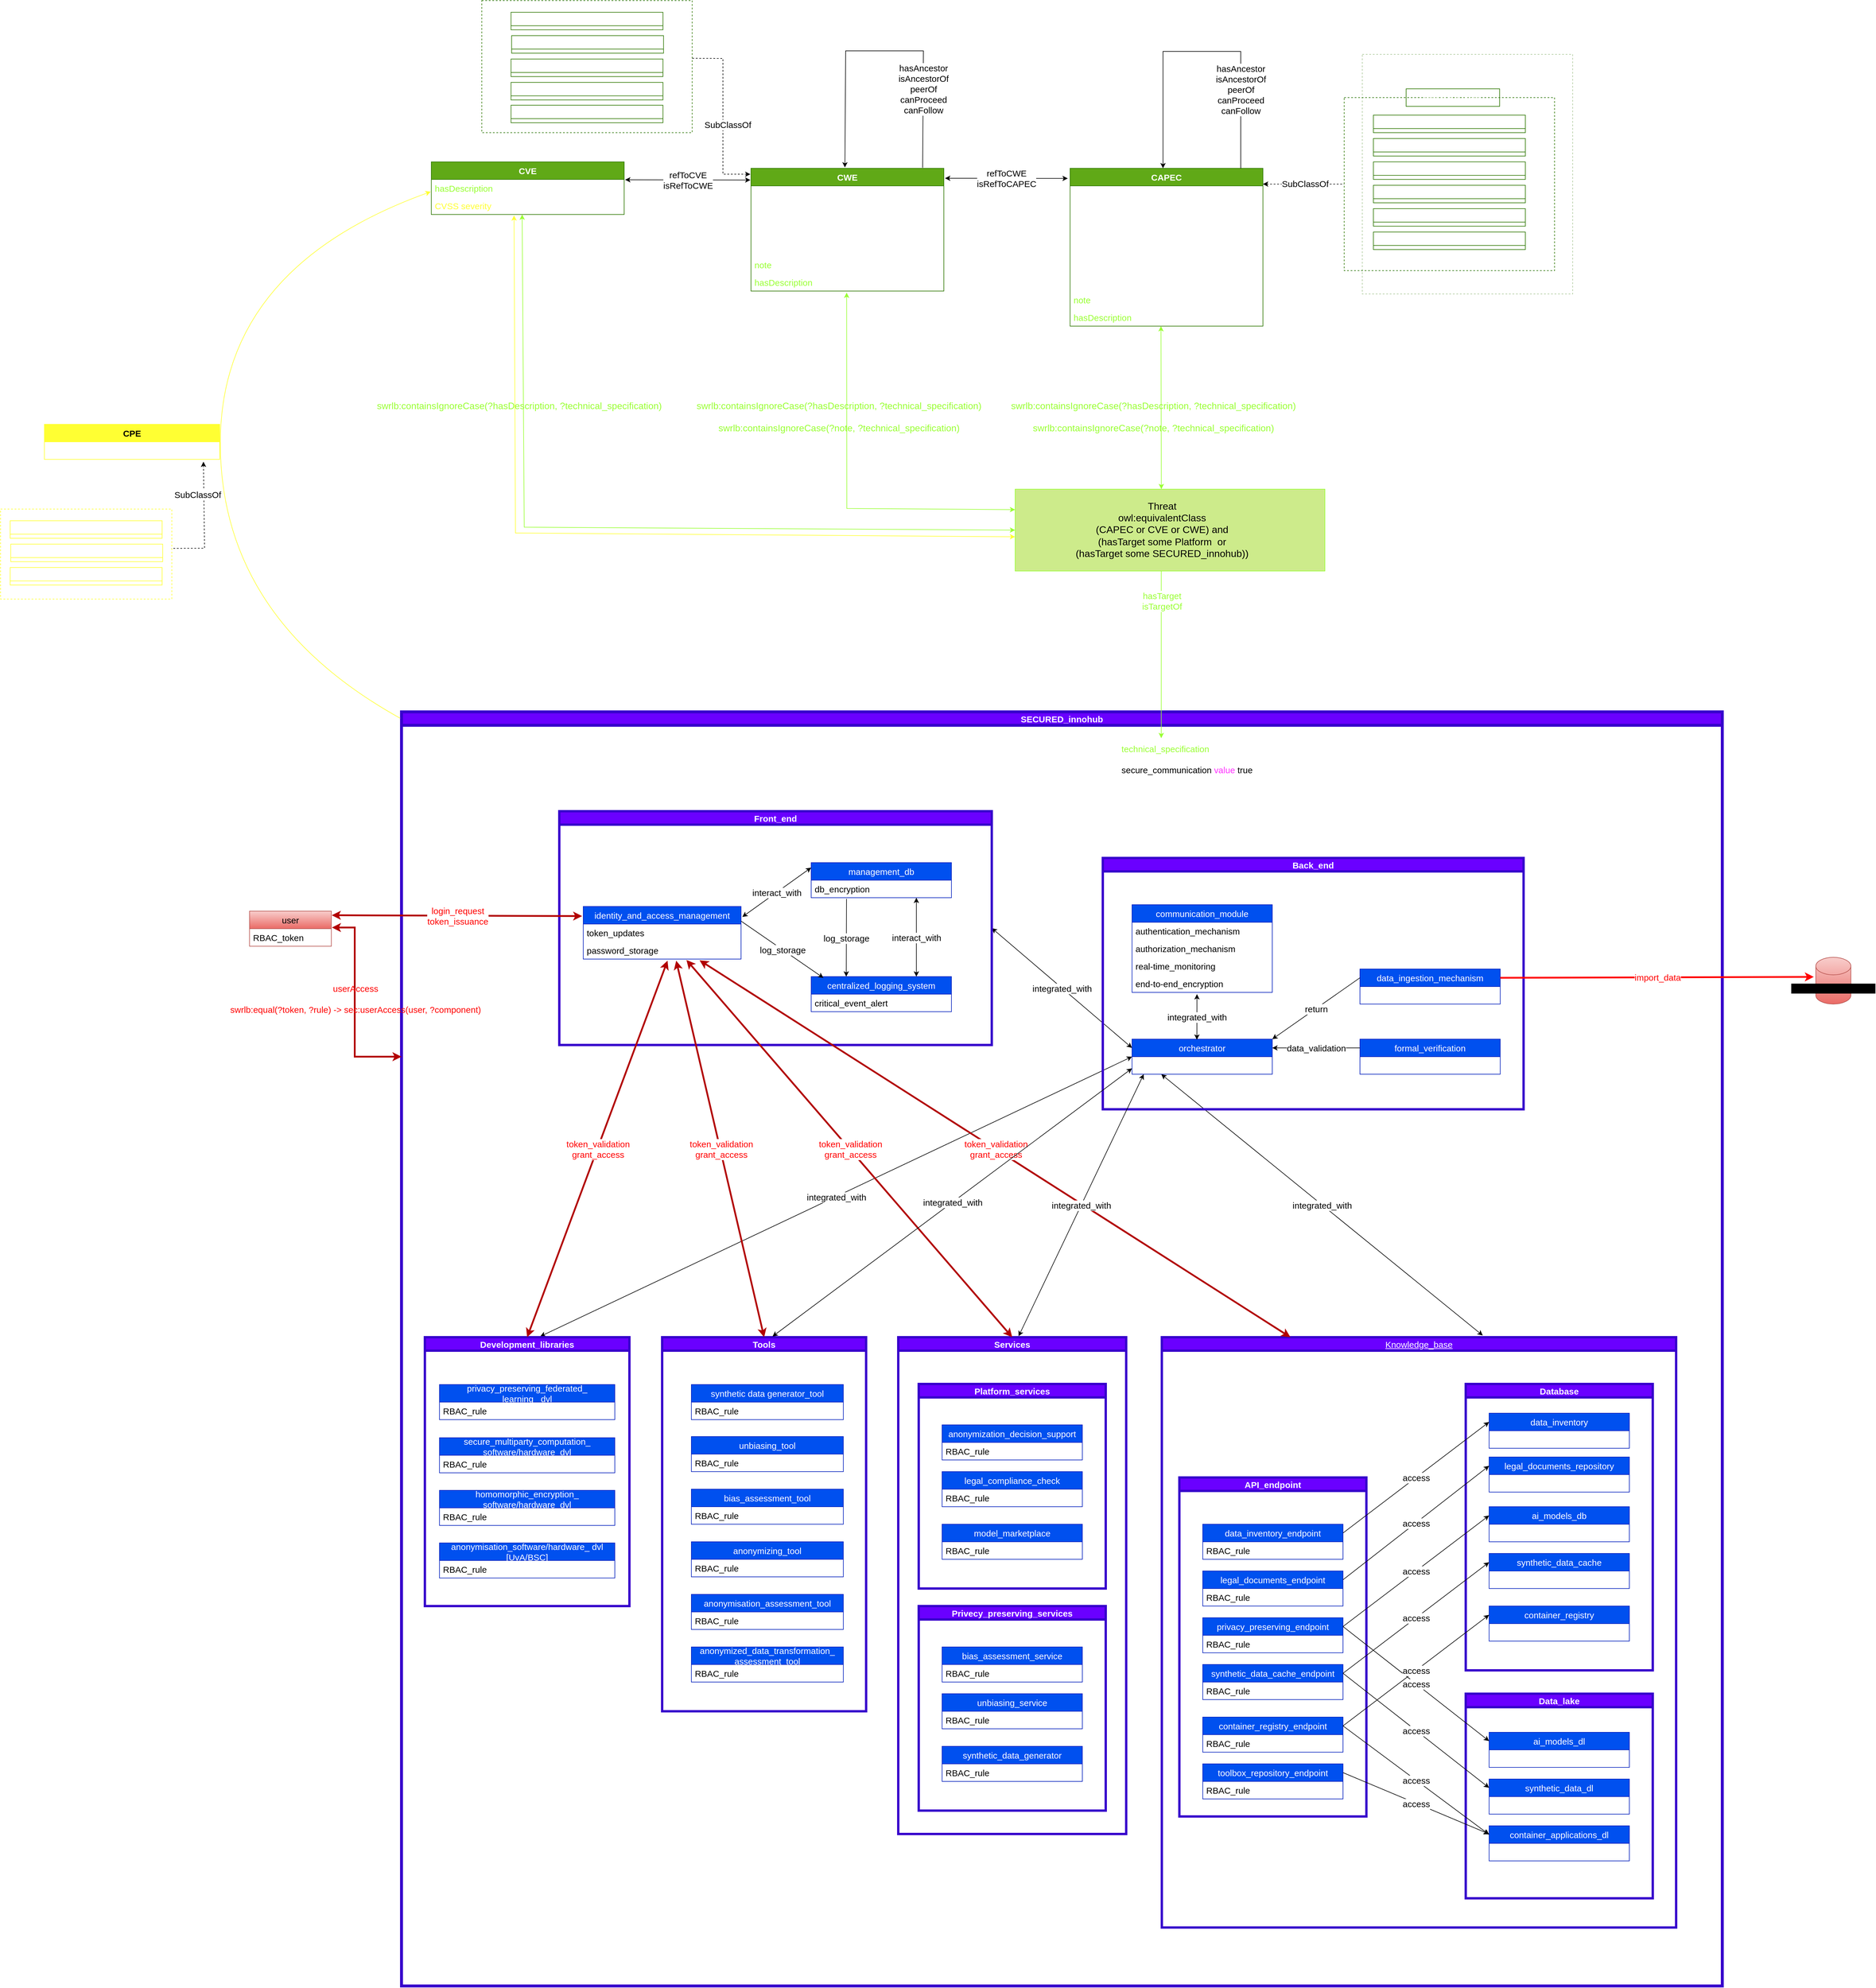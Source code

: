 <mxfile version="26.0.16">
  <diagram name="Page-1" id="9f46799a-70d6-7492-0946-bef42562c5a5">
    <mxGraphModel dx="3934" dy="6852" grid="0" gridSize="10" guides="1" tooltips="1" connect="1" arrows="1" fold="1" page="1" pageScale="1" pageWidth="1600" pageHeight="900" background="none" math="0" shadow="0">
      <root>
        <mxCell id="0" />
        <mxCell id="1" parent="0" />
        <mxCell id="8BxmSDM6FwOLsTJPzw3N-24" value="" style="rounded=0;whiteSpace=wrap;html=1;fillColor=none;dashed=1;fontColor=#ffffff;strokeColor=#2D7600;" parent="1" vertex="1">
          <mxGeometry x="1043" y="-4601" width="360" height="296" as="geometry" />
        </mxCell>
        <mxCell id="NpBC9USOrQ2x-1pSfIix-23" value="" style="rounded=0;whiteSpace=wrap;html=1;fillColor=none;dashed=1;fontColor=#ffffff;strokeColor=#2D7600;textOpacity=30;opacity=40;" parent="1" vertex="1">
          <mxGeometry x="1074" y="-4675" width="360" height="410" as="geometry" />
        </mxCell>
        <mxCell id="fVzUQbyKupm2R4B68fQt-20" value="&lt;font&gt;SECURED_innohub&lt;/font&gt;" style="swimlane;whiteSpace=wrap;html=1;fillColor=#6a00ff;strokeColor=#3700CC;fontSize=15;strokeWidth=5;fontColor=#ffffff;" parent="1" vertex="1">
          <mxGeometry x="-570" y="-3550" width="2260" height="2180" as="geometry" />
        </mxCell>
        <mxCell id="fVzUQbyKupm2R4B68fQt-21" value="" style="endArrow=classic;html=1;rounded=0;endFill=1;startArrow=classic;startFill=1;fontSize=15;strokeWidth=1;exitX=0.624;exitY=-0.003;exitDx=0;exitDy=0;exitPerimeter=0;" parent="fVzUQbyKupm2R4B68fQt-20" source="fVzUQbyKupm2R4B68fQt-74" edge="1">
          <mxGeometry relative="1" as="geometry">
            <mxPoint x="1371" y="748" as="sourcePoint" />
            <mxPoint x="1300" y="620" as="targetPoint" />
          </mxGeometry>
        </mxCell>
        <mxCell id="fVzUQbyKupm2R4B68fQt-22" value="&lt;font&gt;integrated_with&lt;/font&gt;" style="edgeLabel;resizable=0;html=1;;align=center;verticalAlign=middle;fontSize=15;" parent="fVzUQbyKupm2R4B68fQt-21" connectable="0" vertex="1">
          <mxGeometry relative="1" as="geometry" />
        </mxCell>
        <mxCell id="fVzUQbyKupm2R4B68fQt-23" value="" style="endArrow=classic;html=1;rounded=0;endFill=1;startArrow=classic;startFill=1;entryX=1;entryY=0.5;entryDx=0;entryDy=0;fontSize=15;strokeWidth=1;exitX=0;exitY=0.25;exitDx=0;exitDy=0;" parent="fVzUQbyKupm2R4B68fQt-20" source="fVzUQbyKupm2R4B68fQt-47" target="fVzUQbyKupm2R4B68fQt-28" edge="1">
          <mxGeometry relative="1" as="geometry">
            <mxPoint x="1729" y="1007" as="sourcePoint" />
            <mxPoint x="1050" y="560" as="targetPoint" />
          </mxGeometry>
        </mxCell>
        <mxCell id="fVzUQbyKupm2R4B68fQt-24" value="&lt;font&gt;integrated_with&lt;/font&gt;" style="edgeLabel;resizable=0;html=1;;align=center;verticalAlign=middle;fontSize=15;" parent="fVzUQbyKupm2R4B68fQt-23" connectable="0" vertex="1">
          <mxGeometry relative="1" as="geometry" />
        </mxCell>
        <mxCell id="fVzUQbyKupm2R4B68fQt-25" value="" style="endArrow=classic;html=1;rounded=0;endFill=1;startArrow=classic;startFill=1;fontSize=15;strokeWidth=1;exitX=0;exitY=0.5;exitDx=0;exitDy=0;entryX=0.564;entryY=-0.003;entryDx=0;entryDy=0;entryPerimeter=0;" parent="fVzUQbyKupm2R4B68fQt-20" source="fVzUQbyKupm2R4B68fQt-47" target="fVzUQbyKupm2R4B68fQt-129" edge="1">
          <mxGeometry relative="1" as="geometry">
            <mxPoint x="1604" y="1017" as="sourcePoint" />
            <mxPoint x="1050" y="570" as="targetPoint" />
          </mxGeometry>
        </mxCell>
        <mxCell id="fVzUQbyKupm2R4B68fQt-26" value="&lt;font&gt;integrated_with&lt;/font&gt;" style="edgeLabel;resizable=0;html=1;;align=center;verticalAlign=middle;fontSize=15;" parent="fVzUQbyKupm2R4B68fQt-25" connectable="0" vertex="1">
          <mxGeometry relative="1" as="geometry" />
        </mxCell>
        <mxCell id="fVzUQbyKupm2R4B68fQt-27" value="&lt;div&gt;&lt;font color=&quot;#99ff33&quot;&gt;technical_specification&lt;/font&gt;&lt;/div&gt;&lt;div&gt;&lt;font color=&quot;#99ff33&quot;&gt;&lt;br&gt;&lt;/font&gt;&lt;/div&gt;&lt;div&gt;secure_communication&amp;nbsp;&lt;font color=&quot;#ff33ff&quot;&gt;value&lt;/font&gt;&amp;nbsp;true&lt;br&gt;&lt;/div&gt;&lt;div&gt;&lt;br&gt;&lt;/div&gt;" style="text;html=1;align=left;verticalAlign=middle;whiteSpace=wrap;rounded=0;fontSize=15;" parent="fVzUQbyKupm2R4B68fQt-20" vertex="1">
          <mxGeometry x="1230" y="40" width="345" height="100" as="geometry" />
        </mxCell>
        <mxCell id="fVzUQbyKupm2R4B68fQt-28" value="Front_end" style="swimlane;whiteSpace=wrap;html=1;strokeColor=#3700CC;fillColor=#6a00ff;fontColor=#ffffff;strokeWidth=4;fontSize=15;" parent="fVzUQbyKupm2R4B68fQt-20" vertex="1">
          <mxGeometry x="270" y="170" width="740" height="400" as="geometry" />
        </mxCell>
        <mxCell id="fVzUQbyKupm2R4B68fQt-29" value="centralized_logging_system" style="swimlane;fontStyle=0;childLayout=stackLayout;horizontal=1;startSize=30;horizontalStack=0;resizeParent=1;resizeParentMax=0;resizeLast=0;collapsible=1;marginBottom=0;whiteSpace=wrap;html=1;strokeColor=#001DBC;fillColor=#0050ef;fontColor=#ffffff;fontSize=15;" parent="fVzUQbyKupm2R4B68fQt-28" vertex="1">
          <mxGeometry x="431" y="283" width="240" height="60" as="geometry" />
        </mxCell>
        <mxCell id="fVzUQbyKupm2R4B68fQt-30" value="critical_event_alert" style="text;strokeColor=none;fillColor=none;align=left;verticalAlign=middle;spacingLeft=4;spacingRight=4;overflow=hidden;points=[[0,0.5],[1,0.5]];portConstraint=eastwest;rotatable=0;whiteSpace=wrap;html=1;fontSize=15;" parent="fVzUQbyKupm2R4B68fQt-29" vertex="1">
          <mxGeometry y="30" width="240" height="30" as="geometry" />
        </mxCell>
        <mxCell id="fVzUQbyKupm2R4B68fQt-31" value="identity_and_access_management" style="swimlane;fontStyle=0;childLayout=stackLayout;horizontal=1;startSize=30;horizontalStack=0;resizeParent=1;resizeParentMax=0;resizeLast=0;collapsible=1;marginBottom=0;whiteSpace=wrap;html=1;strokeColor=#001DBC;fillColor=#0050ef;fontColor=#ffffff;fontSize=15;" parent="fVzUQbyKupm2R4B68fQt-28" vertex="1">
          <mxGeometry x="41" y="163" width="270" height="90" as="geometry" />
        </mxCell>
        <mxCell id="fVzUQbyKupm2R4B68fQt-32" value="token_updates" style="text;strokeColor=none;fillColor=none;align=left;verticalAlign=middle;spacingLeft=4;spacingRight=4;overflow=hidden;points=[[0,0.5],[1,0.5]];portConstraint=eastwest;rotatable=0;whiteSpace=wrap;html=1;fontSize=15;" parent="fVzUQbyKupm2R4B68fQt-31" vertex="1">
          <mxGeometry y="30" width="270" height="30" as="geometry" />
        </mxCell>
        <mxCell id="fVzUQbyKupm2R4B68fQt-33" value="password_storage" style="text;strokeColor=none;fillColor=none;align=left;verticalAlign=middle;spacingLeft=4;spacingRight=4;overflow=hidden;points=[[0,0.5],[1,0.5]];portConstraint=eastwest;rotatable=0;whiteSpace=wrap;html=1;fontSize=15;" parent="fVzUQbyKupm2R4B68fQt-31" vertex="1">
          <mxGeometry y="60" width="270" height="30" as="geometry" />
        </mxCell>
        <mxCell id="fVzUQbyKupm2R4B68fQt-34" value="management_db" style="swimlane;fontStyle=0;childLayout=stackLayout;horizontal=1;startSize=30;horizontalStack=0;resizeParent=1;resizeParentMax=0;resizeLast=0;collapsible=1;marginBottom=0;whiteSpace=wrap;html=1;strokeColor=#001DBC;fillColor=#0050ef;fontColor=#ffffff;fontSize=15;" parent="fVzUQbyKupm2R4B68fQt-28" vertex="1">
          <mxGeometry x="431" y="88" width="240" height="60" as="geometry" />
        </mxCell>
        <mxCell id="fVzUQbyKupm2R4B68fQt-35" value="db_encryption" style="text;strokeColor=none;fillColor=none;align=left;verticalAlign=middle;spacingLeft=4;spacingRight=4;overflow=hidden;points=[[0,0.5],[1,0.5]];portConstraint=eastwest;rotatable=0;whiteSpace=wrap;html=1;fontSize=15;" parent="fVzUQbyKupm2R4B68fQt-34" vertex="1">
          <mxGeometry y="30" width="240" height="30" as="geometry" />
        </mxCell>
        <mxCell id="fVzUQbyKupm2R4B68fQt-36" value="" style="endArrow=classic;html=1;rounded=0;entryX=0.75;entryY=0;entryDx=0;entryDy=0;endFill=1;startArrow=classic;startFill=1;fontSize=15;" parent="fVzUQbyKupm2R4B68fQt-28" target="fVzUQbyKupm2R4B68fQt-29" edge="1">
          <mxGeometry relative="1" as="geometry">
            <mxPoint x="611" y="148" as="sourcePoint" />
            <mxPoint x="348" y="263" as="targetPoint" />
          </mxGeometry>
        </mxCell>
        <mxCell id="fVzUQbyKupm2R4B68fQt-37" value="&lt;font&gt;interact_with&lt;/font&gt;" style="edgeLabel;resizable=0;html=1;;align=center;verticalAlign=middle;fontSize=15;" parent="fVzUQbyKupm2R4B68fQt-36" connectable="0" vertex="1">
          <mxGeometry relative="1" as="geometry" />
        </mxCell>
        <mxCell id="fVzUQbyKupm2R4B68fQt-38" value="" style="endArrow=classic;html=1;rounded=0;entryX=1.008;entryY=0.199;entryDx=0;entryDy=0;endFill=1;startArrow=classic;startFill=1;exitX=0;exitY=0.141;exitDx=0;exitDy=0;entryPerimeter=0;exitPerimeter=0;fontSize=15;" parent="fVzUQbyKupm2R4B68fQt-28" source="fVzUQbyKupm2R4B68fQt-34" target="fVzUQbyKupm2R4B68fQt-31" edge="1">
          <mxGeometry relative="1" as="geometry">
            <mxPoint x="621" y="123" as="sourcePoint" />
            <mxPoint x="441" y="23" as="targetPoint" />
          </mxGeometry>
        </mxCell>
        <mxCell id="fVzUQbyKupm2R4B68fQt-39" value="&lt;font&gt;interact_with&lt;/font&gt;" style="edgeLabel;resizable=0;html=1;;align=center;verticalAlign=middle;fontSize=15;" parent="fVzUQbyKupm2R4B68fQt-38" connectable="0" vertex="1">
          <mxGeometry relative="1" as="geometry" />
        </mxCell>
        <mxCell id="fVzUQbyKupm2R4B68fQt-40" value="" style="endArrow=classic;html=1;rounded=0;endFill=1;startArrow=none;startFill=0;exitX=0.252;exitY=1.063;exitDx=0;exitDy=0;exitPerimeter=0;entryX=0.25;entryY=0;entryDx=0;entryDy=0;fontSize=15;" parent="fVzUQbyKupm2R4B68fQt-28" source="fVzUQbyKupm2R4B68fQt-35" target="fVzUQbyKupm2R4B68fQt-29" edge="1">
          <mxGeometry relative="1" as="geometry">
            <mxPoint x="530" y="148" as="sourcePoint" />
            <mxPoint x="493" y="263" as="targetPoint" />
          </mxGeometry>
        </mxCell>
        <mxCell id="fVzUQbyKupm2R4B68fQt-41" value="&lt;font&gt;log_storage&lt;/font&gt;" style="edgeLabel;resizable=0;html=1;;align=center;verticalAlign=middle;fontSize=15;" parent="fVzUQbyKupm2R4B68fQt-40" connectable="0" vertex="1">
          <mxGeometry relative="1" as="geometry" />
        </mxCell>
        <mxCell id="fVzUQbyKupm2R4B68fQt-42" value="" style="endArrow=classic;html=1;rounded=0;endFill=1;startArrow=none;startFill=0;entryX=0.087;entryY=0.036;entryDx=0;entryDy=0;entryPerimeter=0;fontSize=15;" parent="fVzUQbyKupm2R4B68fQt-28" target="fVzUQbyKupm2R4B68fQt-29" edge="1">
          <mxGeometry relative="1" as="geometry">
            <mxPoint x="311" y="188" as="sourcePoint" />
            <mxPoint x="501" y="293" as="targetPoint" />
          </mxGeometry>
        </mxCell>
        <mxCell id="fVzUQbyKupm2R4B68fQt-43" value="&lt;font&gt;log_storage&lt;/font&gt;" style="edgeLabel;resizable=0;html=1;;align=center;verticalAlign=middle;fontSize=15;" parent="fVzUQbyKupm2R4B68fQt-42" connectable="0" vertex="1">
          <mxGeometry relative="1" as="geometry" />
        </mxCell>
        <mxCell id="fVzUQbyKupm2R4B68fQt-44" value="Back_end" style="swimlane;whiteSpace=wrap;html=1;strokeColor=#3700CC;fillColor=#6a00ff;fontColor=#ffffff;strokeWidth=4;fontSize=15;" parent="fVzUQbyKupm2R4B68fQt-20" vertex="1">
          <mxGeometry x="1200" y="250" width="720" height="430" as="geometry" />
        </mxCell>
        <mxCell id="fVzUQbyKupm2R4B68fQt-45" value="formal_verification" style="swimlane;fontStyle=0;childLayout=stackLayout;horizontal=1;startSize=30;horizontalStack=0;resizeParent=1;resizeParentMax=0;resizeLast=0;collapsible=1;marginBottom=0;whiteSpace=wrap;html=1;strokeColor=#001DBC;fillColor=#0050ef;fontColor=#ffffff;fontSize=15;" parent="fVzUQbyKupm2R4B68fQt-44" vertex="1">
          <mxGeometry x="440" y="310" width="240" height="60" as="geometry" />
        </mxCell>
        <mxCell id="fVzUQbyKupm2R4B68fQt-46" value="data_ingestion_mechanism" style="swimlane;fontStyle=0;childLayout=stackLayout;horizontal=1;startSize=30;horizontalStack=0;resizeParent=1;resizeParentMax=0;resizeLast=0;collapsible=1;marginBottom=0;whiteSpace=wrap;html=1;strokeColor=#001DBC;fillColor=#0050ef;fontColor=#ffffff;fontSize=15;" parent="fVzUQbyKupm2R4B68fQt-44" vertex="1">
          <mxGeometry x="440" y="190" width="240" height="60" as="geometry" />
        </mxCell>
        <mxCell id="fVzUQbyKupm2R4B68fQt-47" value="orchestrator" style="swimlane;fontStyle=0;childLayout=stackLayout;horizontal=1;startSize=30;horizontalStack=0;resizeParent=1;resizeParentMax=0;resizeLast=0;collapsible=1;marginBottom=0;whiteSpace=wrap;html=1;strokeColor=#001DBC;fillColor=#0050ef;fontColor=#ffffff;fontSize=15;" parent="fVzUQbyKupm2R4B68fQt-44" vertex="1">
          <mxGeometry x="50" y="310" width="240" height="60" as="geometry" />
        </mxCell>
        <mxCell id="fVzUQbyKupm2R4B68fQt-48" value="" style="endArrow=classic;html=1;rounded=0;endFill=1;startArrow=none;startFill=0;exitX=0;exitY=0.25;exitDx=0;exitDy=0;entryX=1;entryY=0;entryDx=0;entryDy=0;fontSize=15;" parent="fVzUQbyKupm2R4B68fQt-44" source="fVzUQbyKupm2R4B68fQt-46" target="fVzUQbyKupm2R4B68fQt-47" edge="1">
          <mxGeometry relative="1" as="geometry">
            <mxPoint x="320" y="-260" as="sourcePoint" />
            <mxPoint x="461" y="-165" as="targetPoint" />
          </mxGeometry>
        </mxCell>
        <mxCell id="fVzUQbyKupm2R4B68fQt-49" value="&lt;font&gt;return&lt;/font&gt;" style="edgeLabel;resizable=0;html=1;;align=center;verticalAlign=middle;fontSize=15;" parent="fVzUQbyKupm2R4B68fQt-48" connectable="0" vertex="1">
          <mxGeometry relative="1" as="geometry" />
        </mxCell>
        <mxCell id="fVzUQbyKupm2R4B68fQt-50" value="" style="endArrow=classic;html=1;rounded=0;endFill=1;startArrow=none;startFill=0;exitX=0;exitY=0.25;exitDx=0;exitDy=0;entryX=1;entryY=0.25;entryDx=0;entryDy=0;fontSize=15;" parent="fVzUQbyKupm2R4B68fQt-44" source="fVzUQbyKupm2R4B68fQt-45" target="fVzUQbyKupm2R4B68fQt-47" edge="1">
          <mxGeometry relative="1" as="geometry">
            <mxPoint x="390" y="240" as="sourcePoint" />
            <mxPoint x="260" y="240" as="targetPoint" />
          </mxGeometry>
        </mxCell>
        <mxCell id="fVzUQbyKupm2R4B68fQt-51" value="&lt;font&gt;data_validation&lt;/font&gt;" style="edgeLabel;resizable=0;html=1;;align=center;verticalAlign=middle;fontSize=15;" parent="fVzUQbyKupm2R4B68fQt-50" connectable="0" vertex="1">
          <mxGeometry relative="1" as="geometry" />
        </mxCell>
        <mxCell id="fVzUQbyKupm2R4B68fQt-52" value="communication_module" style="swimlane;fontStyle=0;childLayout=stackLayout;horizontal=1;startSize=30;horizontalStack=0;resizeParent=1;resizeParentMax=0;resizeLast=0;collapsible=1;marginBottom=0;whiteSpace=wrap;html=1;strokeColor=#001DBC;fillColor=#0050ef;fontColor=#ffffff;fontSize=15;" parent="fVzUQbyKupm2R4B68fQt-44" vertex="1">
          <mxGeometry x="50" y="80" width="240" height="150" as="geometry" />
        </mxCell>
        <mxCell id="fVzUQbyKupm2R4B68fQt-53" value="authentication_mechanism" style="text;strokeColor=none;fillColor=none;align=left;verticalAlign=middle;spacingLeft=4;spacingRight=4;overflow=hidden;points=[[0,0.5],[1,0.5]];portConstraint=eastwest;rotatable=0;whiteSpace=wrap;html=1;fontSize=15;" parent="fVzUQbyKupm2R4B68fQt-52" vertex="1">
          <mxGeometry y="30" width="240" height="30" as="geometry" />
        </mxCell>
        <mxCell id="fVzUQbyKupm2R4B68fQt-54" value="authorization_mechanism&lt;span style=&quot;color: rgba(0, 0, 0, 0); font-family: monospace; text-wrap: nowrap;&quot;&gt;%3CmxGraphModel%3E%3Croot%3E%3CmxCell%20id%3D%220%22%2F%3E%3CmxCell%20id%3D%221%22%20parent%3D%220%22%2F%3E%3CmxCell%20id%3D%222%22%20value%3D%22communication_module%22%20style%3D%22swimlane%3BfontStyle%3D0%3BchildLayout%3DstackLayout%3Bhorizontal%3D1%3BstartSize%3D30%3BhorizontalStack%3D0%3BresizeParent%3D1%3BresizeParentMax%3D0%3BresizeLast%3D0%3Bcollapsible%3D1%3BmarginBottom%3D0%3BwhiteSpace%3Dwrap%3Bhtml%3D1%3BstrokeColor%3D%23001DBC%3BfillColor%3D%230050ef%3BfontColor%3D%23ffffff%3B%22%20vertex%3D%221%22%20parent%3D%221%22%3E%3CmxGeometry%20x%3D%221330%22%20y%3D%22-25%22%20width%3D%22240%22%20height%3D%2290%22%20as%3D%22geometry%22%2F%3E%3C%2FmxCell%3E%3CmxCell%20id%3D%223%22%20value%3D%22token_updates%22%20style%3D%22text%3BstrokeColor%3Dnone%3BfillColor%3Dnone%3Balign%3Dleft%3BverticalAlign%3Dmiddle%3BspacingLeft%3D4%3BspacingRight%3D4%3Boverflow%3Dhidden%3Bpoints%3D%5B%5B0%2C0.5%5D%2C%5B1%2C0.5%5D%5D%3BportConstraint%3Deastwest%3Brotatable%3D0%3BwhiteSpace%3Dwrap%3Bhtml%3D1%3B%22%20vertex%3D%221%22%20parent%3D%222%22%3E%3CmxGeometry%20y%3D%2230%22%20width%3D%22240%22%20height%3D%2230%22%20as%3D%22geometry%22%2F%3E%3C%2FmxCell%3E%3CmxCell%20id%3D%224%22%20value%3D%22password_storage%22%20style%3D%22text%3BstrokeColor%3Dnone%3BfillColor%3Dnone%3Balign%3Dleft%3BverticalAlign%3Dmiddle%3BspacingLeft%3D4%3BspacingRight%3D4%3Boverflow%3Dhidden%3Bpoints%3D%5B%5B0%2C0.5%5D%2C%5B1%2C0.5%5D%5D%3BportConstraint%3Deastwest%3Brotatable%3D0%3BwhiteSpace%3Dwrap%3Bhtml%3D1%3B%22%20vertex%3D%221%22%20parent%3D%222%22%3E%3CmxGeometry%20y%3D%2260%22%20width%3D%22240%22%20height%3D%2230%22%20as%3D%22geometry%22%2F%3E%3C%2FmxCell%3E%3C%2Froot%3E%3C%2FmxGraphModel%3E&lt;/span&gt;" style="text;strokeColor=none;fillColor=none;align=left;verticalAlign=middle;spacingLeft=4;spacingRight=4;overflow=hidden;points=[[0,0.5],[1,0.5]];portConstraint=eastwest;rotatable=0;whiteSpace=wrap;html=1;fontSize=15;" parent="fVzUQbyKupm2R4B68fQt-52" vertex="1">
          <mxGeometry y="60" width="240" height="30" as="geometry" />
        </mxCell>
        <mxCell id="fVzUQbyKupm2R4B68fQt-55" value="real-time_monitoring" style="text;strokeColor=none;fillColor=none;align=left;verticalAlign=middle;spacingLeft=4;spacingRight=4;overflow=hidden;points=[[0,0.5],[1,0.5]];portConstraint=eastwest;rotatable=0;whiteSpace=wrap;html=1;fontSize=15;" parent="fVzUQbyKupm2R4B68fQt-52" vertex="1">
          <mxGeometry y="90" width="240" height="30" as="geometry" />
        </mxCell>
        <mxCell id="fVzUQbyKupm2R4B68fQt-56" value="end-to-end_encryption" style="text;strokeColor=none;fillColor=none;align=left;verticalAlign=middle;spacingLeft=4;spacingRight=4;overflow=hidden;points=[[0,0.5],[1,0.5]];portConstraint=eastwest;rotatable=0;whiteSpace=wrap;html=1;fontSize=15;" parent="fVzUQbyKupm2R4B68fQt-52" vertex="1">
          <mxGeometry y="120" width="240" height="30" as="geometry" />
        </mxCell>
        <mxCell id="fVzUQbyKupm2R4B68fQt-57" value="" style="endArrow=classic;html=1;rounded=0;endFill=1;startArrow=classic;startFill=1;entryX=0.463;entryY=1.1;entryDx=0;entryDy=0;entryPerimeter=0;fontSize=15;" parent="fVzUQbyKupm2R4B68fQt-44" target="fVzUQbyKupm2R4B68fQt-56" edge="1">
          <mxGeometry relative="1" as="geometry">
            <mxPoint x="161" y="311" as="sourcePoint" />
            <mxPoint x="160" y="254" as="targetPoint" />
          </mxGeometry>
        </mxCell>
        <mxCell id="fVzUQbyKupm2R4B68fQt-58" value="&lt;font&gt;integrated_with&lt;/font&gt;" style="edgeLabel;resizable=0;html=1;;align=center;verticalAlign=middle;fontSize=15;" parent="fVzUQbyKupm2R4B68fQt-57" connectable="0" vertex="1">
          <mxGeometry relative="1" as="geometry" />
        </mxCell>
        <mxCell id="fVzUQbyKupm2R4B68fQt-59" value="Services" style="swimlane;whiteSpace=wrap;html=1;strokeColor=#3700CC;fillColor=#6a00ff;fontColor=#ffffff;strokeWidth=4;fontSize=15;" parent="fVzUQbyKupm2R4B68fQt-20" vertex="1">
          <mxGeometry x="850" y="1070" width="390" height="850" as="geometry" />
        </mxCell>
        <mxCell id="fVzUQbyKupm2R4B68fQt-60" value="Platform_services" style="swimlane;whiteSpace=wrap;html=1;strokeColor=#3700CC;fillColor=#6a00ff;fontColor=#ffffff;strokeWidth=4;fontSize=15;" parent="fVzUQbyKupm2R4B68fQt-59" vertex="1">
          <mxGeometry x="35" y="80" width="320" height="350" as="geometry" />
        </mxCell>
        <mxCell id="fVzUQbyKupm2R4B68fQt-61" value="legal_compliance_check" style="swimlane;fontStyle=0;childLayout=stackLayout;horizontal=1;startSize=30;horizontalStack=0;resizeParent=1;resizeParentMax=0;resizeLast=0;collapsible=1;marginBottom=0;whiteSpace=wrap;html=1;strokeColor=#001DBC;fillColor=#0050ef;fontColor=#ffffff;fontSize=15;" parent="fVzUQbyKupm2R4B68fQt-60" vertex="1">
          <mxGeometry x="40" y="150" width="240" height="60" as="geometry" />
        </mxCell>
        <mxCell id="fVzUQbyKupm2R4B68fQt-62" value="RBAC_rule" style="text;strokeColor=none;fillColor=none;align=left;verticalAlign=middle;spacingLeft=4;spacingRight=4;overflow=hidden;points=[[0,0.5],[1,0.5]];portConstraint=eastwest;rotatable=0;whiteSpace=wrap;html=1;fontSize=15;" parent="fVzUQbyKupm2R4B68fQt-61" vertex="1">
          <mxGeometry y="30" width="240" height="30" as="geometry" />
        </mxCell>
        <mxCell id="fVzUQbyKupm2R4B68fQt-63" value="model_marketplace" style="swimlane;fontStyle=0;childLayout=stackLayout;horizontal=1;startSize=30;horizontalStack=0;resizeParent=1;resizeParentMax=0;resizeLast=0;collapsible=1;marginBottom=0;whiteSpace=wrap;html=1;strokeColor=#001DBC;fillColor=#0050ef;fontColor=#ffffff;fontSize=15;" parent="fVzUQbyKupm2R4B68fQt-60" vertex="1">
          <mxGeometry x="40" y="240" width="240" height="60" as="geometry" />
        </mxCell>
        <mxCell id="fVzUQbyKupm2R4B68fQt-64" value="RBAC_rule" style="text;strokeColor=none;fillColor=none;align=left;verticalAlign=middle;spacingLeft=4;spacingRight=4;overflow=hidden;points=[[0,0.5],[1,0.5]];portConstraint=eastwest;rotatable=0;whiteSpace=wrap;html=1;fontSize=15;" parent="fVzUQbyKupm2R4B68fQt-63" vertex="1">
          <mxGeometry y="30" width="240" height="30" as="geometry" />
        </mxCell>
        <mxCell id="fVzUQbyKupm2R4B68fQt-65" value="anonymization_decision_support" style="swimlane;fontStyle=0;childLayout=stackLayout;horizontal=1;startSize=30;horizontalStack=0;resizeParent=1;resizeParentMax=0;resizeLast=0;collapsible=1;marginBottom=0;whiteSpace=wrap;html=1;strokeColor=#001DBC;fillColor=#0050ef;fontColor=#ffffff;fontSize=15;" parent="fVzUQbyKupm2R4B68fQt-60" vertex="1">
          <mxGeometry x="40" y="70" width="240" height="60" as="geometry" />
        </mxCell>
        <mxCell id="fVzUQbyKupm2R4B68fQt-66" value="RBAC_rule" style="text;strokeColor=none;fillColor=none;align=left;verticalAlign=middle;spacingLeft=4;spacingRight=4;overflow=hidden;points=[[0,0.5],[1,0.5]];portConstraint=eastwest;rotatable=0;whiteSpace=wrap;html=1;fontSize=15;" parent="fVzUQbyKupm2R4B68fQt-65" vertex="1">
          <mxGeometry y="30" width="240" height="30" as="geometry" />
        </mxCell>
        <mxCell id="fVzUQbyKupm2R4B68fQt-67" value="Privecy_preserving_services" style="swimlane;whiteSpace=wrap;html=1;strokeColor=#3700CC;fillColor=#6a00ff;fontColor=#ffffff;strokeWidth=4;fontSize=15;" parent="fVzUQbyKupm2R4B68fQt-59" vertex="1">
          <mxGeometry x="35" y="460" width="320" height="350" as="geometry" />
        </mxCell>
        <mxCell id="fVzUQbyKupm2R4B68fQt-68" value="unbiasing_service" style="swimlane;fontStyle=0;childLayout=stackLayout;horizontal=1;startSize=30;horizontalStack=0;resizeParent=1;resizeParentMax=0;resizeLast=0;collapsible=1;marginBottom=0;whiteSpace=wrap;html=1;strokeColor=#001DBC;fillColor=#0050ef;fontColor=#ffffff;fontSize=15;" parent="fVzUQbyKupm2R4B68fQt-67" vertex="1">
          <mxGeometry x="40" y="150" width="240" height="60" as="geometry" />
        </mxCell>
        <mxCell id="fVzUQbyKupm2R4B68fQt-69" value="RBAC_rule" style="text;strokeColor=none;fillColor=none;align=left;verticalAlign=middle;spacingLeft=4;spacingRight=4;overflow=hidden;points=[[0,0.5],[1,0.5]];portConstraint=eastwest;rotatable=0;whiteSpace=wrap;html=1;fontSize=15;" parent="fVzUQbyKupm2R4B68fQt-68" vertex="1">
          <mxGeometry y="30" width="240" height="30" as="geometry" />
        </mxCell>
        <mxCell id="fVzUQbyKupm2R4B68fQt-70" value="synthetic_data_generator" style="swimlane;fontStyle=0;childLayout=stackLayout;horizontal=1;startSize=30;horizontalStack=0;resizeParent=1;resizeParentMax=0;resizeLast=0;collapsible=1;marginBottom=0;whiteSpace=wrap;html=1;strokeColor=#001DBC;fillColor=#0050ef;fontColor=#ffffff;fontSize=15;" parent="fVzUQbyKupm2R4B68fQt-67" vertex="1">
          <mxGeometry x="40" y="240" width="240" height="60" as="geometry" />
        </mxCell>
        <mxCell id="fVzUQbyKupm2R4B68fQt-71" value="RBAC_rule" style="text;strokeColor=none;fillColor=none;align=left;verticalAlign=middle;spacingLeft=4;spacingRight=4;overflow=hidden;points=[[0,0.5],[1,0.5]];portConstraint=eastwest;rotatable=0;whiteSpace=wrap;html=1;fontSize=15;" parent="fVzUQbyKupm2R4B68fQt-70" vertex="1">
          <mxGeometry y="30" width="240" height="30" as="geometry" />
        </mxCell>
        <mxCell id="fVzUQbyKupm2R4B68fQt-72" value="bias_assessment_service" style="swimlane;fontStyle=0;childLayout=stackLayout;horizontal=1;startSize=30;horizontalStack=0;resizeParent=1;resizeParentMax=0;resizeLast=0;collapsible=1;marginBottom=0;whiteSpace=wrap;html=1;strokeColor=#001DBC;fillColor=#0050ef;fontColor=#ffffff;fontSize=15;" parent="fVzUQbyKupm2R4B68fQt-67" vertex="1">
          <mxGeometry x="40" y="70" width="240" height="60" as="geometry" />
        </mxCell>
        <mxCell id="fVzUQbyKupm2R4B68fQt-73" value="RBAC_rule" style="text;strokeColor=none;fillColor=none;align=left;verticalAlign=middle;spacingLeft=4;spacingRight=4;overflow=hidden;points=[[0,0.5],[1,0.5]];portConstraint=eastwest;rotatable=0;whiteSpace=wrap;html=1;fontSize=15;" parent="fVzUQbyKupm2R4B68fQt-72" vertex="1">
          <mxGeometry y="30" width="240" height="30" as="geometry" />
        </mxCell>
        <mxCell id="fVzUQbyKupm2R4B68fQt-74" value="Knowledge_base" style="swimlane;whiteSpace=wrap;html=1;strokeColor=#3700CC;fillColor=#6a00ff;fontColor=#ffffff;strokeWidth=4;fontStyle=4;fontSize=15;" parent="fVzUQbyKupm2R4B68fQt-20" vertex="1">
          <mxGeometry x="1301" y="1070" width="880" height="1010" as="geometry" />
        </mxCell>
        <mxCell id="fVzUQbyKupm2R4B68fQt-75" value="API_endpoint" style="swimlane;whiteSpace=wrap;html=1;strokeColor=#3700CC;fillColor=#6a00ff;fontColor=#ffffff;strokeWidth=4;fontSize=15;" parent="fVzUQbyKupm2R4B68fQt-74" vertex="1">
          <mxGeometry x="30" y="240" width="320" height="580" as="geometry" />
        </mxCell>
        <mxCell id="fVzUQbyKupm2R4B68fQt-76" value="container_registry_endpoint" style="swimlane;fontStyle=0;childLayout=stackLayout;horizontal=1;startSize=30;horizontalStack=0;resizeParent=1;resizeParentMax=0;resizeLast=0;collapsible=1;marginBottom=0;whiteSpace=wrap;html=1;strokeColor=#001DBC;fillColor=#0050ef;fontColor=#ffffff;fontSize=15;" parent="fVzUQbyKupm2R4B68fQt-75" vertex="1">
          <mxGeometry x="40" y="410" width="240" height="60" as="geometry" />
        </mxCell>
        <mxCell id="fVzUQbyKupm2R4B68fQt-77" value="RBAC_rule" style="text;strokeColor=none;fillColor=none;align=left;verticalAlign=middle;spacingLeft=4;spacingRight=4;overflow=hidden;points=[[0,0.5],[1,0.5]];portConstraint=eastwest;rotatable=0;whiteSpace=wrap;html=1;fontSize=15;" parent="fVzUQbyKupm2R4B68fQt-76" vertex="1">
          <mxGeometry y="30" width="240" height="30" as="geometry" />
        </mxCell>
        <mxCell id="fVzUQbyKupm2R4B68fQt-78" value="synthetic_data_cache_endpoint" style="swimlane;fontStyle=0;childLayout=stackLayout;horizontal=1;startSize=30;horizontalStack=0;resizeParent=1;resizeParentMax=0;resizeLast=0;collapsible=1;marginBottom=0;whiteSpace=wrap;html=1;strokeColor=#001DBC;fillColor=#0050ef;fontColor=#ffffff;fontSize=15;" parent="fVzUQbyKupm2R4B68fQt-75" vertex="1">
          <mxGeometry x="40" y="320" width="240" height="60" as="geometry" />
        </mxCell>
        <mxCell id="fVzUQbyKupm2R4B68fQt-79" value="RBAC_rule" style="text;strokeColor=none;fillColor=none;align=left;verticalAlign=middle;spacingLeft=4;spacingRight=4;overflow=hidden;points=[[0,0.5],[1,0.5]];portConstraint=eastwest;rotatable=0;whiteSpace=wrap;html=1;fontSize=15;" parent="fVzUQbyKupm2R4B68fQt-78" vertex="1">
          <mxGeometry y="30" width="240" height="30" as="geometry" />
        </mxCell>
        <mxCell id="fVzUQbyKupm2R4B68fQt-80" value="privacy_preserving_endpoint" style="swimlane;fontStyle=0;childLayout=stackLayout;horizontal=1;startSize=30;horizontalStack=0;resizeParent=1;resizeParentMax=0;resizeLast=0;collapsible=1;marginBottom=0;whiteSpace=wrap;html=1;strokeColor=#001DBC;fillColor=#0050ef;fontColor=#ffffff;fontSize=15;" parent="fVzUQbyKupm2R4B68fQt-75" vertex="1">
          <mxGeometry x="40" y="240" width="240" height="60" as="geometry" />
        </mxCell>
        <mxCell id="fVzUQbyKupm2R4B68fQt-81" value="RBAC_rule" style="text;strokeColor=none;fillColor=none;align=left;verticalAlign=middle;spacingLeft=4;spacingRight=4;overflow=hidden;points=[[0,0.5],[1,0.5]];portConstraint=eastwest;rotatable=0;whiteSpace=wrap;html=1;fontSize=15;" parent="fVzUQbyKupm2R4B68fQt-80" vertex="1">
          <mxGeometry y="30" width="240" height="30" as="geometry" />
        </mxCell>
        <mxCell id="fVzUQbyKupm2R4B68fQt-82" value="legal_documents_endpoint" style="swimlane;fontStyle=0;childLayout=stackLayout;horizontal=1;startSize=30;horizontalStack=0;resizeParent=1;resizeParentMax=0;resizeLast=0;collapsible=1;marginBottom=0;whiteSpace=wrap;html=1;strokeColor=#001DBC;fillColor=#0050ef;fontColor=#ffffff;fontSize=15;" parent="fVzUQbyKupm2R4B68fQt-75" vertex="1">
          <mxGeometry x="40" y="160" width="240" height="60" as="geometry" />
        </mxCell>
        <mxCell id="fVzUQbyKupm2R4B68fQt-83" value="RBAC_rule" style="text;strokeColor=none;fillColor=none;align=left;verticalAlign=middle;spacingLeft=4;spacingRight=4;overflow=hidden;points=[[0,0.5],[1,0.5]];portConstraint=eastwest;rotatable=0;whiteSpace=wrap;html=1;fontSize=15;" parent="fVzUQbyKupm2R4B68fQt-82" vertex="1">
          <mxGeometry y="30" width="240" height="30" as="geometry" />
        </mxCell>
        <mxCell id="fVzUQbyKupm2R4B68fQt-84" value="data_inventory_endpoint" style="swimlane;fontStyle=0;childLayout=stackLayout;horizontal=1;startSize=30;horizontalStack=0;resizeParent=1;resizeParentMax=0;resizeLast=0;collapsible=1;marginBottom=0;whiteSpace=wrap;html=1;strokeColor=#001DBC;fillColor=#0050ef;fontColor=#ffffff;fontSize=15;" parent="fVzUQbyKupm2R4B68fQt-75" vertex="1">
          <mxGeometry x="40" y="80" width="240" height="60" as="geometry" />
        </mxCell>
        <mxCell id="fVzUQbyKupm2R4B68fQt-85" value="RBAC_rule" style="text;strokeColor=none;fillColor=none;align=left;verticalAlign=middle;spacingLeft=4;spacingRight=4;overflow=hidden;points=[[0,0.5],[1,0.5]];portConstraint=eastwest;rotatable=0;whiteSpace=wrap;html=1;fontSize=15;" parent="fVzUQbyKupm2R4B68fQt-84" vertex="1">
          <mxGeometry y="30" width="240" height="30" as="geometry" />
        </mxCell>
        <mxCell id="fVzUQbyKupm2R4B68fQt-86" value="toolbox_repository_endpoint" style="swimlane;fontStyle=0;childLayout=stackLayout;horizontal=1;startSize=30;horizontalStack=0;resizeParent=1;resizeParentMax=0;resizeLast=0;collapsible=1;marginBottom=0;whiteSpace=wrap;html=1;strokeColor=#001DBC;fillColor=#0050ef;fontColor=#ffffff;fontSize=15;" parent="fVzUQbyKupm2R4B68fQt-75" vertex="1">
          <mxGeometry x="40" y="490" width="240" height="60" as="geometry" />
        </mxCell>
        <mxCell id="fVzUQbyKupm2R4B68fQt-87" value="RBAC_rule" style="text;strokeColor=none;fillColor=none;align=left;verticalAlign=middle;spacingLeft=4;spacingRight=4;overflow=hidden;points=[[0,0.5],[1,0.5]];portConstraint=eastwest;rotatable=0;whiteSpace=wrap;html=1;fontSize=15;" parent="fVzUQbyKupm2R4B68fQt-86" vertex="1">
          <mxGeometry y="30" width="240" height="30" as="geometry" />
        </mxCell>
        <mxCell id="fVzUQbyKupm2R4B68fQt-88" value="Database" style="swimlane;whiteSpace=wrap;html=1;strokeColor=#3700CC;fillColor=#6a00ff;fontColor=#ffffff;strokeWidth=4;fontSize=15;" parent="fVzUQbyKupm2R4B68fQt-74" vertex="1">
          <mxGeometry x="520" y="80" width="320" height="490" as="geometry" />
        </mxCell>
        <mxCell id="fVzUQbyKupm2R4B68fQt-89" value="data_inventory" style="swimlane;fontStyle=0;childLayout=stackLayout;horizontal=1;startSize=30;horizontalStack=0;resizeParent=1;resizeParentMax=0;resizeLast=0;collapsible=1;marginBottom=0;whiteSpace=wrap;html=1;strokeColor=#001DBC;fillColor=#0050ef;fontColor=#ffffff;fontSize=15;" parent="fVzUQbyKupm2R4B68fQt-88" vertex="1">
          <mxGeometry x="40" y="50" width="240" height="60" as="geometry" />
        </mxCell>
        <mxCell id="fVzUQbyKupm2R4B68fQt-90" value="legal_documents_repository" style="swimlane;fontStyle=0;childLayout=stackLayout;horizontal=1;startSize=30;horizontalStack=0;resizeParent=1;resizeParentMax=0;resizeLast=0;collapsible=1;marginBottom=0;whiteSpace=wrap;html=1;strokeColor=#001DBC;fillColor=#0050ef;fontColor=#ffffff;fontSize=15;" parent="fVzUQbyKupm2R4B68fQt-88" vertex="1">
          <mxGeometry x="40" y="125" width="240" height="60" as="geometry" />
        </mxCell>
        <mxCell id="fVzUQbyKupm2R4B68fQt-91" value="synthetic_data_cache" style="swimlane;fontStyle=0;childLayout=stackLayout;horizontal=1;startSize=30;horizontalStack=0;resizeParent=1;resizeParentMax=0;resizeLast=0;collapsible=1;marginBottom=0;whiteSpace=wrap;html=1;strokeColor=#001DBC;fillColor=#0050ef;fontColor=#ffffff;fontSize=15;" parent="fVzUQbyKupm2R4B68fQt-88" vertex="1">
          <mxGeometry x="40" y="290" width="240" height="60" as="geometry" />
        </mxCell>
        <mxCell id="fVzUQbyKupm2R4B68fQt-92" value="ai_models_db" style="swimlane;fontStyle=0;childLayout=stackLayout;horizontal=1;startSize=30;horizontalStack=0;resizeParent=1;resizeParentMax=0;resizeLast=0;collapsible=1;marginBottom=0;whiteSpace=wrap;html=1;strokeColor=#001DBC;fillColor=#0050ef;fontColor=#ffffff;fontSize=15;" parent="fVzUQbyKupm2R4B68fQt-88" vertex="1">
          <mxGeometry x="40" y="210" width="240" height="60" as="geometry" />
        </mxCell>
        <mxCell id="fVzUQbyKupm2R4B68fQt-93" value="container_registry" style="swimlane;fontStyle=0;childLayout=stackLayout;horizontal=1;startSize=30;horizontalStack=0;resizeParent=1;resizeParentMax=0;resizeLast=0;collapsible=1;marginBottom=0;whiteSpace=wrap;html=1;strokeColor=#001DBC;fillColor=#0050ef;fontColor=#ffffff;fontSize=15;" parent="fVzUQbyKupm2R4B68fQt-88" vertex="1">
          <mxGeometry x="40" y="380" width="240" height="60" as="geometry" />
        </mxCell>
        <mxCell id="fVzUQbyKupm2R4B68fQt-94" value="Data_lake" style="swimlane;whiteSpace=wrap;html=1;strokeColor=#3700CC;fillColor=#6a00ff;fontColor=#ffffff;strokeWidth=4;fontSize=15;" parent="fVzUQbyKupm2R4B68fQt-74" vertex="1">
          <mxGeometry x="520" y="610" width="320" height="350" as="geometry" />
        </mxCell>
        <mxCell id="fVzUQbyKupm2R4B68fQt-95" value="container_applications_dl" style="swimlane;fontStyle=0;childLayout=stackLayout;horizontal=1;startSize=30;horizontalStack=0;resizeParent=1;resizeParentMax=0;resizeLast=0;collapsible=1;marginBottom=0;whiteSpace=wrap;html=1;strokeColor=#001DBC;fillColor=#0050ef;fontColor=#ffffff;fontSize=15;" parent="fVzUQbyKupm2R4B68fQt-94" vertex="1">
          <mxGeometry x="40" y="226" width="240" height="60" as="geometry" />
        </mxCell>
        <mxCell id="fVzUQbyKupm2R4B68fQt-96" value="ai_models_dl" style="swimlane;fontStyle=0;childLayout=stackLayout;horizontal=1;startSize=30;horizontalStack=0;resizeParent=1;resizeParentMax=0;resizeLast=0;collapsible=1;marginBottom=0;whiteSpace=wrap;html=1;strokeColor=#001DBC;fillColor=#0050ef;fontColor=#ffffff;fontSize=15;" parent="fVzUQbyKupm2R4B68fQt-94" vertex="1">
          <mxGeometry x="40" y="66" width="240" height="60" as="geometry" />
        </mxCell>
        <mxCell id="fVzUQbyKupm2R4B68fQt-97" value="synthetic_data_dl" style="swimlane;fontStyle=0;childLayout=stackLayout;horizontal=1;startSize=30;horizontalStack=0;resizeParent=1;resizeParentMax=0;resizeLast=0;collapsible=1;marginBottom=0;whiteSpace=wrap;html=1;strokeColor=#001DBC;fillColor=#0050ef;fontColor=#ffffff;fontSize=15;" parent="fVzUQbyKupm2R4B68fQt-94" vertex="1">
          <mxGeometry x="40" y="146" width="240" height="60" as="geometry" />
        </mxCell>
        <mxCell id="fVzUQbyKupm2R4B68fQt-98" value="" style="endArrow=classic;html=1;rounded=0;endFill=1;startArrow=none;startFill=0;exitX=1;exitY=0.25;exitDx=0;exitDy=0;entryX=0;entryY=0.25;entryDx=0;entryDy=0;fontSize=15;" parent="fVzUQbyKupm2R4B68fQt-74" source="fVzUQbyKupm2R4B68fQt-76" target="fVzUQbyKupm2R4B68fQt-95" edge="1">
          <mxGeometry relative="1" as="geometry">
            <mxPoint x="320" y="215" as="sourcePoint" />
            <mxPoint x="570" y="255" as="targetPoint" />
          </mxGeometry>
        </mxCell>
        <mxCell id="fVzUQbyKupm2R4B68fQt-99" value="&lt;font&gt;access&lt;/font&gt;" style="edgeLabel;resizable=0;html=1;;align=center;verticalAlign=middle;fontSize=15;" parent="fVzUQbyKupm2R4B68fQt-98" connectable="0" vertex="1">
          <mxGeometry relative="1" as="geometry" />
        </mxCell>
        <mxCell id="fVzUQbyKupm2R4B68fQt-100" value="" style="endArrow=classic;html=1;rounded=0;endFill=1;startArrow=none;startFill=0;exitX=1;exitY=0.25;exitDx=0;exitDy=0;entryX=0;entryY=0.25;entryDx=0;entryDy=0;fontSize=15;" parent="fVzUQbyKupm2R4B68fQt-74" source="fVzUQbyKupm2R4B68fQt-84" target="fVzUQbyKupm2R4B68fQt-89" edge="1">
          <mxGeometry relative="1" as="geometry">
            <mxPoint x="330" y="225" as="sourcePoint" />
            <mxPoint x="580" y="265" as="targetPoint" />
          </mxGeometry>
        </mxCell>
        <mxCell id="fVzUQbyKupm2R4B68fQt-101" value="&lt;font&gt;access&lt;/font&gt;" style="edgeLabel;resizable=0;html=1;;align=center;verticalAlign=middle;fontSize=15;" parent="fVzUQbyKupm2R4B68fQt-100" connectable="0" vertex="1">
          <mxGeometry relative="1" as="geometry" />
        </mxCell>
        <mxCell id="fVzUQbyKupm2R4B68fQt-102" value="" style="endArrow=classic;html=1;rounded=0;endFill=1;startArrow=none;startFill=0;exitX=1;exitY=0.25;exitDx=0;exitDy=0;entryX=0;entryY=0.25;entryDx=0;entryDy=0;fontSize=15;" parent="fVzUQbyKupm2R4B68fQt-74" source="fVzUQbyKupm2R4B68fQt-82" target="fVzUQbyKupm2R4B68fQt-90" edge="1">
          <mxGeometry relative="1" as="geometry">
            <mxPoint x="320" y="215" as="sourcePoint" />
            <mxPoint x="570" y="255" as="targetPoint" />
          </mxGeometry>
        </mxCell>
        <mxCell id="fVzUQbyKupm2R4B68fQt-103" value="&lt;font&gt;access&lt;/font&gt;" style="edgeLabel;resizable=0;html=1;;align=center;verticalAlign=middle;fontSize=15;" parent="fVzUQbyKupm2R4B68fQt-102" connectable="0" vertex="1">
          <mxGeometry relative="1" as="geometry" />
        </mxCell>
        <mxCell id="fVzUQbyKupm2R4B68fQt-104" value="" style="endArrow=classic;html=1;rounded=0;endFill=1;startArrow=none;startFill=0;exitX=1;exitY=0.25;exitDx=0;exitDy=0;entryX=0;entryY=0.25;entryDx=0;entryDy=0;fontSize=15;" parent="fVzUQbyKupm2R4B68fQt-74" source="fVzUQbyKupm2R4B68fQt-80" target="fVzUQbyKupm2R4B68fQt-96" edge="1">
          <mxGeometry relative="1" as="geometry">
            <mxPoint x="340" y="235" as="sourcePoint" />
            <mxPoint x="590" y="275" as="targetPoint" />
          </mxGeometry>
        </mxCell>
        <mxCell id="fVzUQbyKupm2R4B68fQt-105" value="&lt;font&gt;access&lt;/font&gt;" style="edgeLabel;resizable=0;html=1;;align=center;verticalAlign=middle;fontSize=15;" parent="fVzUQbyKupm2R4B68fQt-104" connectable="0" vertex="1">
          <mxGeometry relative="1" as="geometry" />
        </mxCell>
        <mxCell id="fVzUQbyKupm2R4B68fQt-106" value="" style="endArrow=classic;html=1;rounded=0;endFill=1;startArrow=none;startFill=0;exitX=1;exitY=0.25;exitDx=0;exitDy=0;entryX=0;entryY=0.25;entryDx=0;entryDy=0;fontSize=15;" parent="fVzUQbyKupm2R4B68fQt-74" source="fVzUQbyKupm2R4B68fQt-78" target="fVzUQbyKupm2R4B68fQt-91" edge="1">
          <mxGeometry relative="1" as="geometry">
            <mxPoint x="320" y="215" as="sourcePoint" />
            <mxPoint x="570" y="255" as="targetPoint" />
          </mxGeometry>
        </mxCell>
        <mxCell id="fVzUQbyKupm2R4B68fQt-107" value="&lt;font&gt;access&lt;/font&gt;" style="edgeLabel;resizable=0;html=1;;align=center;verticalAlign=middle;fontSize=15;" parent="fVzUQbyKupm2R4B68fQt-106" connectable="0" vertex="1">
          <mxGeometry relative="1" as="geometry" />
        </mxCell>
        <mxCell id="fVzUQbyKupm2R4B68fQt-108" value="" style="endArrow=classic;html=1;rounded=0;endFill=1;startArrow=none;startFill=0;exitX=1;exitY=0.25;exitDx=0;exitDy=0;entryX=0;entryY=0.25;entryDx=0;entryDy=0;fontSize=15;" parent="fVzUQbyKupm2R4B68fQt-74" source="fVzUQbyKupm2R4B68fQt-80" target="fVzUQbyKupm2R4B68fQt-92" edge="1">
          <mxGeometry relative="1" as="geometry">
            <mxPoint x="330" y="225" as="sourcePoint" />
            <mxPoint x="580" y="265" as="targetPoint" />
          </mxGeometry>
        </mxCell>
        <mxCell id="fVzUQbyKupm2R4B68fQt-109" value="&lt;font&gt;access&lt;/font&gt;" style="edgeLabel;resizable=0;html=1;;align=center;verticalAlign=middle;fontSize=15;" parent="fVzUQbyKupm2R4B68fQt-108" connectable="0" vertex="1">
          <mxGeometry relative="1" as="geometry" />
        </mxCell>
        <mxCell id="fVzUQbyKupm2R4B68fQt-110" value="" style="endArrow=classic;html=1;rounded=0;endFill=1;startArrow=none;startFill=0;exitX=1;exitY=0.25;exitDx=0;exitDy=0;entryX=0;entryY=0.25;entryDx=0;entryDy=0;fontSize=15;" parent="fVzUQbyKupm2R4B68fQt-74" source="fVzUQbyKupm2R4B68fQt-76" target="fVzUQbyKupm2R4B68fQt-93" edge="1">
          <mxGeometry relative="1" as="geometry">
            <mxPoint x="480" y="210" as="sourcePoint" />
            <mxPoint x="330" y="210" as="targetPoint" />
          </mxGeometry>
        </mxCell>
        <mxCell id="fVzUQbyKupm2R4B68fQt-111" value="&lt;font&gt;access&lt;/font&gt;" style="edgeLabel;resizable=0;html=1;;align=center;verticalAlign=middle;fontSize=15;" parent="fVzUQbyKupm2R4B68fQt-110" connectable="0" vertex="1">
          <mxGeometry relative="1" as="geometry" />
        </mxCell>
        <mxCell id="fVzUQbyKupm2R4B68fQt-112" value="" style="endArrow=classic;html=1;rounded=0;endFill=1;startArrow=none;startFill=0;fontSize=15;exitX=1;exitY=0.25;exitDx=0;exitDy=0;" parent="fVzUQbyKupm2R4B68fQt-74" source="fVzUQbyKupm2R4B68fQt-86" edge="1">
          <mxGeometry relative="1" as="geometry">
            <mxPoint x="310" y="740" as="sourcePoint" />
            <mxPoint x="560" y="850" as="targetPoint" />
          </mxGeometry>
        </mxCell>
        <mxCell id="fVzUQbyKupm2R4B68fQt-113" value="&lt;font&gt;access&lt;/font&gt;" style="edgeLabel;resizable=0;html=1;;align=center;verticalAlign=middle;fontSize=15;" parent="fVzUQbyKupm2R4B68fQt-112" connectable="0" vertex="1">
          <mxGeometry relative="1" as="geometry" />
        </mxCell>
        <mxCell id="fVzUQbyKupm2R4B68fQt-114" value="" style="endArrow=classic;html=1;rounded=0;endFill=1;startArrow=none;startFill=0;exitX=1;exitY=0.25;exitDx=0;exitDy=0;entryX=0;entryY=0.25;entryDx=0;entryDy=0;fontSize=15;" parent="fVzUQbyKupm2R4B68fQt-74" source="fVzUQbyKupm2R4B68fQt-78" target="fVzUQbyKupm2R4B68fQt-97" edge="1">
          <mxGeometry relative="1" as="geometry">
            <mxPoint x="330" y="225" as="sourcePoint" />
            <mxPoint x="580" y="265" as="targetPoint" />
          </mxGeometry>
        </mxCell>
        <mxCell id="fVzUQbyKupm2R4B68fQt-115" value="&lt;font&gt;access&lt;/font&gt;" style="edgeLabel;resizable=0;html=1;;align=center;verticalAlign=middle;fontSize=15;" parent="fVzUQbyKupm2R4B68fQt-114" connectable="0" vertex="1">
          <mxGeometry relative="1" as="geometry" />
        </mxCell>
        <mxCell id="fVzUQbyKupm2R4B68fQt-116" value="Tools" style="swimlane;whiteSpace=wrap;html=1;strokeColor=#3700CC;fillColor=#6a00ff;fontColor=#ffffff;strokeWidth=4;fontSize=15;" parent="fVzUQbyKupm2R4B68fQt-20" vertex="1">
          <mxGeometry x="446" y="1070" width="349" height="640" as="geometry" />
        </mxCell>
        <mxCell id="fVzUQbyKupm2R4B68fQt-117" value="synthetic data generator_tool" style="swimlane;fontStyle=0;childLayout=stackLayout;horizontal=1;startSize=30;horizontalStack=0;resizeParent=1;resizeParentMax=0;resizeLast=0;collapsible=1;marginBottom=0;whiteSpace=wrap;html=1;strokeColor=#001DBC;fillColor=#0050ef;fontColor=#ffffff;fontSize=15;" parent="fVzUQbyKupm2R4B68fQt-116" vertex="1">
          <mxGeometry x="50" y="81" width="260" height="60" as="geometry" />
        </mxCell>
        <mxCell id="fVzUQbyKupm2R4B68fQt-118" value="RBAC_rule" style="text;strokeColor=none;fillColor=none;align=left;verticalAlign=middle;spacingLeft=4;spacingRight=4;overflow=hidden;points=[[0,0.5],[1,0.5]];portConstraint=eastwest;rotatable=0;whiteSpace=wrap;html=1;fontSize=15;" parent="fVzUQbyKupm2R4B68fQt-117" vertex="1">
          <mxGeometry y="30" width="260" height="30" as="geometry" />
        </mxCell>
        <mxCell id="fVzUQbyKupm2R4B68fQt-119" value="unbiasing_tool" style="swimlane;fontStyle=0;childLayout=stackLayout;horizontal=1;startSize=30;horizontalStack=0;resizeParent=1;resizeParentMax=0;resizeLast=0;collapsible=1;marginBottom=0;whiteSpace=wrap;html=1;strokeColor=#001DBC;fillColor=#0050ef;fontColor=#ffffff;fontSize=15;" parent="fVzUQbyKupm2R4B68fQt-116" vertex="1">
          <mxGeometry x="50" y="170" width="260" height="60" as="geometry" />
        </mxCell>
        <mxCell id="fVzUQbyKupm2R4B68fQt-120" value="RBAC_rule" style="text;strokeColor=none;fillColor=none;align=left;verticalAlign=middle;spacingLeft=4;spacingRight=4;overflow=hidden;points=[[0,0.5],[1,0.5]];portConstraint=eastwest;rotatable=0;whiteSpace=wrap;html=1;fontSize=15;" parent="fVzUQbyKupm2R4B68fQt-119" vertex="1">
          <mxGeometry y="30" width="260" height="30" as="geometry" />
        </mxCell>
        <mxCell id="fVzUQbyKupm2R4B68fQt-121" value="bias_assessment_tool" style="swimlane;fontStyle=0;childLayout=stackLayout;horizontal=1;startSize=30;horizontalStack=0;resizeParent=1;resizeParentMax=0;resizeLast=0;collapsible=1;marginBottom=0;whiteSpace=wrap;html=1;strokeColor=#001DBC;fillColor=#0050ef;fontColor=#ffffff;fontSize=15;" parent="fVzUQbyKupm2R4B68fQt-116" vertex="1">
          <mxGeometry x="50" y="260" width="260" height="60" as="geometry" />
        </mxCell>
        <mxCell id="fVzUQbyKupm2R4B68fQt-122" value="RBAC_rule" style="text;strokeColor=none;fillColor=none;align=left;verticalAlign=middle;spacingLeft=4;spacingRight=4;overflow=hidden;points=[[0,0.5],[1,0.5]];portConstraint=eastwest;rotatable=0;whiteSpace=wrap;html=1;fontSize=15;" parent="fVzUQbyKupm2R4B68fQt-121" vertex="1">
          <mxGeometry y="30" width="260" height="30" as="geometry" />
        </mxCell>
        <mxCell id="fVzUQbyKupm2R4B68fQt-123" value="anonymizing_tool" style="swimlane;fontStyle=0;childLayout=stackLayout;horizontal=1;startSize=30;horizontalStack=0;resizeParent=1;resizeParentMax=0;resizeLast=0;collapsible=1;marginBottom=0;whiteSpace=wrap;html=1;strokeColor=#001DBC;fillColor=#0050ef;fontColor=#ffffff;fontSize=15;" parent="fVzUQbyKupm2R4B68fQt-116" vertex="1">
          <mxGeometry x="50" y="350" width="260" height="60" as="geometry" />
        </mxCell>
        <mxCell id="fVzUQbyKupm2R4B68fQt-124" value="RBAC_rule" style="text;strokeColor=none;fillColor=none;align=left;verticalAlign=middle;spacingLeft=4;spacingRight=4;overflow=hidden;points=[[0,0.5],[1,0.5]];portConstraint=eastwest;rotatable=0;whiteSpace=wrap;html=1;fontSize=15;" parent="fVzUQbyKupm2R4B68fQt-123" vertex="1">
          <mxGeometry y="30" width="260" height="30" as="geometry" />
        </mxCell>
        <mxCell id="fVzUQbyKupm2R4B68fQt-125" value="anonymisation_assessment_tool" style="swimlane;fontStyle=0;childLayout=stackLayout;horizontal=1;startSize=30;horizontalStack=0;resizeParent=1;resizeParentMax=0;resizeLast=0;collapsible=1;marginBottom=0;whiteSpace=wrap;html=1;strokeColor=#001DBC;fillColor=#0050ef;fontColor=#ffffff;fontSize=15;" parent="fVzUQbyKupm2R4B68fQt-116" vertex="1">
          <mxGeometry x="50" y="440" width="260" height="60" as="geometry" />
        </mxCell>
        <mxCell id="fVzUQbyKupm2R4B68fQt-126" value="RBAC_rule" style="text;strokeColor=none;fillColor=none;align=left;verticalAlign=middle;spacingLeft=4;spacingRight=4;overflow=hidden;points=[[0,0.5],[1,0.5]];portConstraint=eastwest;rotatable=0;whiteSpace=wrap;html=1;fontSize=15;" parent="fVzUQbyKupm2R4B68fQt-125" vertex="1">
          <mxGeometry y="30" width="260" height="30" as="geometry" />
        </mxCell>
        <mxCell id="fVzUQbyKupm2R4B68fQt-127" value="anonymized_data_transformation_&lt;div&gt;assessment_tool&lt;/div&gt;" style="swimlane;fontStyle=0;childLayout=stackLayout;horizontal=1;startSize=30;horizontalStack=0;resizeParent=1;resizeParentMax=0;resizeLast=0;collapsible=1;marginBottom=0;whiteSpace=wrap;html=1;strokeColor=#001DBC;fillColor=#0050ef;fontColor=#ffffff;fontSize=15;" parent="fVzUQbyKupm2R4B68fQt-116" vertex="1">
          <mxGeometry x="50" y="530" width="260" height="60" as="geometry" />
        </mxCell>
        <mxCell id="fVzUQbyKupm2R4B68fQt-128" value="RBAC_rule" style="text;strokeColor=none;fillColor=none;align=left;verticalAlign=middle;spacingLeft=4;spacingRight=4;overflow=hidden;points=[[0,0.5],[1,0.5]];portConstraint=eastwest;rotatable=0;whiteSpace=wrap;html=1;fontSize=15;" parent="fVzUQbyKupm2R4B68fQt-127" vertex="1">
          <mxGeometry y="30" width="260" height="30" as="geometry" />
        </mxCell>
        <mxCell id="fVzUQbyKupm2R4B68fQt-129" value="Development_libraries" style="swimlane;whiteSpace=wrap;html=1;strokeColor=#3700CC;fillColor=#6a00ff;fontColor=#ffffff;strokeWidth=4;fontSize=15;" parent="fVzUQbyKupm2R4B68fQt-20" vertex="1">
          <mxGeometry x="40" y="1070" width="350" height="460" as="geometry" />
        </mxCell>
        <mxCell id="fVzUQbyKupm2R4B68fQt-130" value="privacy_preserving_federated_&lt;div&gt;learning_ dvl&lt;/div&gt;" style="swimlane;fontStyle=0;childLayout=stackLayout;horizontal=1;startSize=30;horizontalStack=0;resizeParent=1;resizeParentMax=0;resizeLast=0;collapsible=1;marginBottom=0;whiteSpace=wrap;html=1;strokeColor=#001DBC;fillColor=#0050ef;fontColor=#ffffff;fontSize=15;" parent="fVzUQbyKupm2R4B68fQt-129" vertex="1">
          <mxGeometry x="25" y="81" width="300" height="60" as="geometry" />
        </mxCell>
        <mxCell id="fVzUQbyKupm2R4B68fQt-131" value="RBAC_rule" style="text;strokeColor=none;fillColor=none;align=left;verticalAlign=middle;spacingLeft=4;spacingRight=4;overflow=hidden;points=[[0,0.5],[1,0.5]];portConstraint=eastwest;rotatable=0;whiteSpace=wrap;html=1;fontSize=15;" parent="fVzUQbyKupm2R4B68fQt-130" vertex="1">
          <mxGeometry y="30" width="300" height="30" as="geometry" />
        </mxCell>
        <mxCell id="fVzUQbyKupm2R4B68fQt-132" value="secure_multiparty_computation_&lt;div&gt;software/hardware_dvl&lt;/div&gt;" style="swimlane;fontStyle=0;childLayout=stackLayout;horizontal=1;startSize=30;horizontalStack=0;resizeParent=1;resizeParentMax=0;resizeLast=0;collapsible=1;marginBottom=0;whiteSpace=wrap;html=1;strokeColor=#001DBC;fillColor=#0050ef;fontColor=#ffffff;fontSize=15;" parent="fVzUQbyKupm2R4B68fQt-129" vertex="1">
          <mxGeometry x="25" y="172" width="300" height="60" as="geometry" />
        </mxCell>
        <mxCell id="fVzUQbyKupm2R4B68fQt-133" value="RBAC_rule" style="text;strokeColor=none;fillColor=none;align=left;verticalAlign=middle;spacingLeft=4;spacingRight=4;overflow=hidden;points=[[0,0.5],[1,0.5]];portConstraint=eastwest;rotatable=0;whiteSpace=wrap;html=1;fontSize=15;" parent="fVzUQbyKupm2R4B68fQt-132" vertex="1">
          <mxGeometry y="30" width="300" height="30" as="geometry" />
        </mxCell>
        <mxCell id="fVzUQbyKupm2R4B68fQt-134" value="homomorphic_encryption_ software/hardware_dvl" style="swimlane;fontStyle=0;childLayout=stackLayout;horizontal=1;startSize=30;horizontalStack=0;resizeParent=1;resizeParentMax=0;resizeLast=0;collapsible=1;marginBottom=0;whiteSpace=wrap;html=1;strokeColor=#001DBC;fillColor=#0050ef;fontColor=#ffffff;fontSize=15;" parent="fVzUQbyKupm2R4B68fQt-129" vertex="1">
          <mxGeometry x="25" y="262" width="300" height="60" as="geometry" />
        </mxCell>
        <mxCell id="fVzUQbyKupm2R4B68fQt-135" value="RBAC_rule" style="text;strokeColor=none;fillColor=none;align=left;verticalAlign=middle;spacingLeft=4;spacingRight=4;overflow=hidden;points=[[0,0.5],[1,0.5]];portConstraint=eastwest;rotatable=0;whiteSpace=wrap;html=1;fontSize=15;" parent="fVzUQbyKupm2R4B68fQt-134" vertex="1">
          <mxGeometry y="30" width="300" height="30" as="geometry" />
        </mxCell>
        <mxCell id="fVzUQbyKupm2R4B68fQt-136" value="anonymisation_software/hardware_ dvl [UvA/BSC]" style="swimlane;fontStyle=0;childLayout=stackLayout;horizontal=1;startSize=30;horizontalStack=0;resizeParent=1;resizeParentMax=0;resizeLast=0;collapsible=1;marginBottom=0;whiteSpace=wrap;html=1;strokeColor=#001DBC;fillColor=#0050ef;fontColor=#ffffff;fontSize=15;" parent="fVzUQbyKupm2R4B68fQt-129" vertex="1">
          <mxGeometry x="25" y="352" width="300" height="60" as="geometry" />
        </mxCell>
        <mxCell id="fVzUQbyKupm2R4B68fQt-137" value="RBAC_rule" style="text;strokeColor=none;fillColor=none;align=left;verticalAlign=middle;spacingLeft=4;spacingRight=4;overflow=hidden;points=[[0,0.5],[1,0.5]];portConstraint=eastwest;rotatable=0;whiteSpace=wrap;html=1;fontSize=15;" parent="fVzUQbyKupm2R4B68fQt-136" vertex="1">
          <mxGeometry y="30" width="300" height="30" as="geometry" />
        </mxCell>
        <mxCell id="fVzUQbyKupm2R4B68fQt-138" value="" style="endArrow=classic;html=1;rounded=0;endFill=1;startArrow=classic;startFill=1;fontColor=#FF0000;fillColor=#e51400;strokeColor=#B20000;strokeWidth=3;entryX=0.5;entryY=0;entryDx=0;entryDy=0;fontSize=15;exitX=0.534;exitY=1.092;exitDx=0;exitDy=0;exitPerimeter=0;" parent="fVzUQbyKupm2R4B68fQt-20" source="fVzUQbyKupm2R4B68fQt-33" target="fVzUQbyKupm2R4B68fQt-129" edge="1">
          <mxGeometry relative="1" as="geometry">
            <mxPoint x="410" y="437" as="sourcePoint" />
            <mxPoint x="554" y="1929" as="targetPoint" />
          </mxGeometry>
        </mxCell>
        <mxCell id="fVzUQbyKupm2R4B68fQt-139" value="&lt;font&gt;token_validation&lt;/font&gt;&lt;div&gt;&lt;font&gt;grant_access&lt;/font&gt;&lt;/div&gt;" style="edgeLabel;resizable=0;html=1;;align=center;verticalAlign=middle;fontColor=#FF0000;fontSize=15;" parent="fVzUQbyKupm2R4B68fQt-138" connectable="0" vertex="1">
          <mxGeometry relative="1" as="geometry">
            <mxPoint x="1" as="offset" />
          </mxGeometry>
        </mxCell>
        <mxCell id="fVzUQbyKupm2R4B68fQt-140" value="" style="endArrow=classic;html=1;rounded=0;endFill=1;startArrow=classic;startFill=1;fontColor=#FF0000;fillColor=#e51400;strokeColor=#B20000;strokeWidth=3;fontSize=15;exitX=0.589;exitY=1.092;exitDx=0;exitDy=0;exitPerimeter=0;entryX=0.5;entryY=0;entryDx=0;entryDy=0;" parent="fVzUQbyKupm2R4B68fQt-20" source="fVzUQbyKupm2R4B68fQt-33" target="fVzUQbyKupm2R4B68fQt-116" edge="1">
          <mxGeometry relative="1" as="geometry">
            <mxPoint x="290" y="820" as="sourcePoint" />
            <mxPoint x="1720" y="1100" as="targetPoint" />
          </mxGeometry>
        </mxCell>
        <mxCell id="fVzUQbyKupm2R4B68fQt-141" value="&lt;font&gt;token_validation&lt;/font&gt;&lt;div&gt;&lt;font&gt;grant_access&lt;/font&gt;&lt;/div&gt;" style="edgeLabel;resizable=0;html=1;;align=center;verticalAlign=middle;fontColor=#FF0000;fontSize=15;" parent="fVzUQbyKupm2R4B68fQt-140" connectable="0" vertex="1">
          <mxGeometry relative="1" as="geometry">
            <mxPoint x="1" as="offset" />
          </mxGeometry>
        </mxCell>
        <mxCell id="fVzUQbyKupm2R4B68fQt-142" value="" style="endArrow=classic;html=1;rounded=0;endFill=1;startArrow=classic;startFill=1;fontColor=#FF0000;fillColor=#e51400;strokeColor=#B20000;strokeWidth=3;fontSize=15;entryX=0.25;entryY=0;entryDx=0;entryDy=0;exitX=0.737;exitY=1.067;exitDx=0;exitDy=0;exitPerimeter=0;" parent="fVzUQbyKupm2R4B68fQt-20" source="fVzUQbyKupm2R4B68fQt-33" target="fVzUQbyKupm2R4B68fQt-74" edge="1">
          <mxGeometry relative="1" as="geometry">
            <mxPoint x="410" y="450" as="sourcePoint" />
            <mxPoint x="1055" y="1080" as="targetPoint" />
          </mxGeometry>
        </mxCell>
        <mxCell id="fVzUQbyKupm2R4B68fQt-143" value="&lt;font&gt;token_validation&lt;/font&gt;&lt;div&gt;&lt;font&gt;grant_access&lt;/font&gt;&lt;/div&gt;" style="edgeLabel;resizable=0;html=1;;align=center;verticalAlign=middle;fontColor=#FF0000;fontSize=15;" parent="fVzUQbyKupm2R4B68fQt-142" connectable="0" vertex="1">
          <mxGeometry relative="1" as="geometry">
            <mxPoint x="1" as="offset" />
          </mxGeometry>
        </mxCell>
        <mxCell id="fVzUQbyKupm2R4B68fQt-144" value="" style="endArrow=classic;html=1;rounded=0;endFill=1;startArrow=classic;startFill=1;fontColor=#FF0000;fillColor=#e51400;strokeColor=#B20000;strokeWidth=3;fontSize=15;entryX=0.5;entryY=0;entryDx=0;entryDy=0;exitX=0.654;exitY=1.049;exitDx=0;exitDy=0;exitPerimeter=0;" parent="fVzUQbyKupm2R4B68fQt-20" source="fVzUQbyKupm2R4B68fQt-33" target="fVzUQbyKupm2R4B68fQt-59" edge="1">
          <mxGeometry relative="1" as="geometry">
            <mxPoint x="400" y="440" as="sourcePoint" />
            <mxPoint x="627" y="1080" as="targetPoint" />
          </mxGeometry>
        </mxCell>
        <mxCell id="fVzUQbyKupm2R4B68fQt-145" value="&lt;font&gt;token_validation&lt;/font&gt;&lt;div&gt;&lt;font&gt;grant_access&lt;/font&gt;&lt;/div&gt;" style="edgeLabel;resizable=0;html=1;;align=center;verticalAlign=middle;fontColor=#FF0000;fontSize=15;" parent="fVzUQbyKupm2R4B68fQt-144" connectable="0" vertex="1">
          <mxGeometry relative="1" as="geometry">
            <mxPoint x="1" as="offset" />
          </mxGeometry>
        </mxCell>
        <mxCell id="fVzUQbyKupm2R4B68fQt-146" value="&lt;font color=&quot;#000000&quot;&gt;user&lt;/font&gt;" style="swimlane;fontStyle=0;childLayout=stackLayout;horizontal=1;startSize=30;horizontalStack=0;resizeParent=1;resizeParentMax=0;resizeLast=0;collapsible=1;marginBottom=0;whiteSpace=wrap;html=1;fillColor=#f8cecc;strokeColor=#b85450;gradientColor=#ea6b66;fontSize=15;" parent="1" vertex="1">
          <mxGeometry x="-830" y="-3209" width="140" height="60" as="geometry" />
        </mxCell>
        <mxCell id="fVzUQbyKupm2R4B68fQt-147" value="RBAC_token" style="text;strokeColor=none;fillColor=none;align=left;verticalAlign=middle;spacingLeft=4;spacingRight=4;overflow=hidden;points=[[0,0.5],[1,0.5]];portConstraint=eastwest;rotatable=0;whiteSpace=wrap;html=1;fontSize=15;" parent="fVzUQbyKupm2R4B68fQt-146" vertex="1">
          <mxGeometry y="30" width="140" height="30" as="geometry" />
        </mxCell>
        <mxCell id="fVzUQbyKupm2R4B68fQt-148" value="" style="endArrow=classic;html=1;rounded=0;entryX=-0.007;entryY=0.183;entryDx=0;entryDy=0;entryPerimeter=0;exitX=1.005;exitY=0.117;exitDx=0;exitDy=0;exitPerimeter=0;fontColor=#FF0000;fillColor=#e51400;strokeColor=#B20000;strokeWidth=3;fontSize=15;startArrow=classic;startFill=1;" parent="1" source="fVzUQbyKupm2R4B68fQt-146" target="fVzUQbyKupm2R4B68fQt-31" edge="1">
          <mxGeometry relative="1" as="geometry">
            <mxPoint x="140" y="-3070" as="sourcePoint" />
            <mxPoint x="240" y="-3070" as="targetPoint" />
          </mxGeometry>
        </mxCell>
        <mxCell id="fVzUQbyKupm2R4B68fQt-149" value="&lt;font&gt;login_request&lt;/font&gt;&lt;div&gt;&lt;font&gt;token_issuance&lt;/font&gt;&lt;/div&gt;" style="edgeLabel;resizable=0;html=1;;align=center;verticalAlign=middle;fontColor=#FF0000;fontSize=15;" parent="fVzUQbyKupm2R4B68fQt-148" connectable="0" vertex="1">
          <mxGeometry relative="1" as="geometry">
            <mxPoint x="1" as="offset" />
          </mxGeometry>
        </mxCell>
        <mxCell id="fVzUQbyKupm2R4B68fQt-150" value="" style="endArrow=classic;html=1;rounded=0;endFill=1;startArrow=classic;startFill=1;fontSize=15;strokeWidth=1;entryX=0.541;entryY=-0.002;entryDx=0;entryDy=0;entryPerimeter=0;" parent="1" target="fVzUQbyKupm2R4B68fQt-116" edge="1">
          <mxGeometry relative="1" as="geometry">
            <mxPoint x="680" y="-2940" as="sourcePoint" />
            <mxPoint x="-323" y="-2471" as="targetPoint" />
          </mxGeometry>
        </mxCell>
        <mxCell id="fVzUQbyKupm2R4B68fQt-151" value="&lt;font&gt;integrated_with&lt;/font&gt;" style="edgeLabel;resizable=0;html=1;;align=center;verticalAlign=middle;fontSize=15;" parent="fVzUQbyKupm2R4B68fQt-150" connectable="0" vertex="1">
          <mxGeometry relative="1" as="geometry" />
        </mxCell>
        <mxCell id="fVzUQbyKupm2R4B68fQt-152" value="" style="endArrow=classic;html=1;rounded=0;endFill=1;startArrow=classic;startFill=1;fontSize=15;strokeWidth=1;entryX=0.528;entryY=-0.002;entryDx=0;entryDy=0;entryPerimeter=0;" parent="1" target="fVzUQbyKupm2R4B68fQt-59" edge="1">
          <mxGeometry relative="1" as="geometry">
            <mxPoint x="700" y="-2930" as="sourcePoint" />
            <mxPoint x="73" y="-2472" as="targetPoint" />
          </mxGeometry>
        </mxCell>
        <mxCell id="fVzUQbyKupm2R4B68fQt-153" value="&lt;font&gt;integrated_with&lt;/font&gt;" style="edgeLabel;resizable=0;html=1;;align=center;verticalAlign=middle;fontSize=15;" parent="fVzUQbyKupm2R4B68fQt-152" connectable="0" vertex="1">
          <mxGeometry relative="1" as="geometry" />
        </mxCell>
        <mxCell id="fVzUQbyKupm2R4B68fQt-154" value="&lt;span style=&quot;background-color: rgb(0, 0, 0);&quot;&gt;&lt;font&gt;external_data_source&lt;/font&gt;&lt;/span&gt;" style="shape=cylinder3;whiteSpace=wrap;html=1;boundedLbl=1;backgroundOutline=1;size=15;fillColor=#f8cecc;strokeColor=#b85450;gradientColor=#ea6b66;fontSize=15;" parent="1" vertex="1">
          <mxGeometry x="1850" y="-3130" width="60" height="80" as="geometry" />
        </mxCell>
        <mxCell id="fVzUQbyKupm2R4B68fQt-155" value="" style="endArrow=classic;html=1;rounded=0;endFill=1;startArrow=none;startFill=0;exitX=1;exitY=0.25;exitDx=0;exitDy=0;entryX=-0.056;entryY=0.418;entryDx=0;entryDy=0;entryPerimeter=0;fontColor=#FF0000;strokeColor=#FF0000;strokeWidth=3;fontSize=15;" parent="1" source="fVzUQbyKupm2R4B68fQt-46" target="fVzUQbyKupm2R4B68fQt-154" edge="1">
          <mxGeometry relative="1" as="geometry">
            <mxPoint x="2380" y="-2620" as="sourcePoint" />
            <mxPoint x="2600" y="-2557" as="targetPoint" />
          </mxGeometry>
        </mxCell>
        <mxCell id="fVzUQbyKupm2R4B68fQt-156" value="&lt;font&gt;import_data&lt;/font&gt;" style="edgeLabel;resizable=0;html=1;;align=center;verticalAlign=middle;fontColor=#FF0000;fontSize=15;" parent="fVzUQbyKupm2R4B68fQt-155" connectable="0" vertex="1">
          <mxGeometry relative="1" as="geometry" />
        </mxCell>
        <mxCell id="NpBC9USOrQ2x-1pSfIix-1" value="CAPEC" style="swimlane;fontStyle=1;childLayout=stackLayout;horizontal=1;startSize=30;horizontalStack=0;resizeParent=1;resizeParentMax=0;resizeLast=0;collapsible=1;marginBottom=0;whiteSpace=wrap;html=1;fillColor=#60a917;fontColor=#ffffff;strokeColor=#2D7600;fontSize=15;" parent="1" vertex="1">
          <mxGeometry x="574" y="-4480" width="330" height="270" as="geometry" />
        </mxCell>
        <mxCell id="bMSnCYs85AdjrogudJ7l-1" value="Abstraction" style="text;strokeColor=none;fillColor=none;align=left;verticalAlign=middle;spacingLeft=4;spacingRight=4;overflow=hidden;points=[[0,0.5],[1,0.5]];portConstraint=eastwest;rotatable=0;whiteSpace=wrap;html=1;fontColor=#FFFFFF;fontSize=15;" parent="NpBC9USOrQ2x-1pSfIix-1" vertex="1">
          <mxGeometry y="30" width="330" height="30" as="geometry" />
        </mxCell>
        <mxCell id="NpBC9USOrQ2x-1pSfIix-3" value="likelihood" style="text;strokeColor=none;fillColor=none;align=left;verticalAlign=middle;spacingLeft=4;spacingRight=4;overflow=hidden;points=[[0,0.5],[1,0.5]];portConstraint=eastwest;rotatable=0;whiteSpace=wrap;html=1;fontColor=#FFFFFF;fontSize=15;" parent="NpBC9USOrQ2x-1pSfIix-1" vertex="1">
          <mxGeometry y="60" width="330" height="30" as="geometry" />
        </mxCell>
        <mxCell id="NpBC9USOrQ2x-1pSfIix-2" value="hasSeverity" style="text;strokeColor=none;fillColor=none;align=left;verticalAlign=middle;spacingLeft=4;spacingRight=4;overflow=hidden;points=[[0,0.5],[1,0.5]];portConstraint=eastwest;rotatable=0;whiteSpace=wrap;html=1;fontColor=#FFFFFF;fontSize=15;" parent="NpBC9USOrQ2x-1pSfIix-1" vertex="1">
          <mxGeometry y="90" width="330" height="30" as="geometry" />
        </mxCell>
        <mxCell id="NpBC9USOrQ2x-1pSfIix-5" value="scope" style="text;strokeColor=none;fillColor=none;align=left;verticalAlign=middle;spacingLeft=4;spacingRight=4;overflow=hidden;points=[[0,0.5],[1,0.5]];portConstraint=eastwest;rotatable=0;whiteSpace=wrap;html=1;fontColor=#FFFFFF;fontSize=15;" parent="NpBC9USOrQ2x-1pSfIix-1" vertex="1">
          <mxGeometry y="120" width="330" height="30" as="geometry" />
        </mxCell>
        <mxCell id="NpBC9USOrQ2x-1pSfIix-7" value="impact" style="text;strokeColor=none;fillColor=none;align=left;verticalAlign=middle;spacingLeft=4;spacingRight=4;overflow=hidden;points=[[0,0.5],[1,0.5]];portConstraint=eastwest;rotatable=0;whiteSpace=wrap;html=1;fontColor=#FFFFFF;fontSize=15;" parent="NpBC9USOrQ2x-1pSfIix-1" vertex="1">
          <mxGeometry y="150" width="330" height="30" as="geometry" />
        </mxCell>
        <mxCell id="NpBC9USOrQ2x-1pSfIix-4" value="mitigation" style="text;strokeColor=none;fillColor=none;align=left;verticalAlign=middle;spacingLeft=4;spacingRight=4;overflow=hidden;points=[[0,0.5],[1,0.5]];portConstraint=eastwest;rotatable=0;whiteSpace=wrap;html=1;fontColor=#FFFFFF;fontSize=15;" parent="NpBC9USOrQ2x-1pSfIix-1" vertex="1">
          <mxGeometry y="180" width="330" height="30" as="geometry" />
        </mxCell>
        <mxCell id="NpBC9USOrQ2x-1pSfIix-6" value="note" style="text;strokeColor=none;fillColor=none;align=left;verticalAlign=middle;spacingLeft=4;spacingRight=4;overflow=hidden;points=[[0,0.5],[1,0.5]];portConstraint=eastwest;rotatable=0;whiteSpace=wrap;html=1;fontColor=#99FF33;fontSize=15;" parent="NpBC9USOrQ2x-1pSfIix-1" vertex="1">
          <mxGeometry y="210" width="330" height="30" as="geometry" />
        </mxCell>
        <mxCell id="NpBC9USOrQ2x-1pSfIix-40" value="hasDescription" style="text;strokeColor=none;fillColor=none;align=left;verticalAlign=middle;spacingLeft=4;spacingRight=4;overflow=hidden;points=[[0,0.5],[1,0.5]];portConstraint=eastwest;rotatable=0;whiteSpace=wrap;html=1;fontColor=#99FF33;fontSize=15;" parent="NpBC9USOrQ2x-1pSfIix-1" vertex="1">
          <mxGeometry y="240" width="330" height="30" as="geometry" />
        </mxCell>
        <mxCell id="NpBC9USOrQ2x-1pSfIix-8" value="" style="endArrow=classic;html=1;rounded=0;" parent="1" edge="1">
          <mxGeometry width="50" height="50" relative="1" as="geometry">
            <mxPoint x="866" y="-4480" as="sourcePoint" />
            <mxPoint x="733" y="-4480" as="targetPoint" />
            <Array as="points">
              <mxPoint x="866" y="-4680" />
              <mxPoint x="733" y="-4680" />
            </Array>
          </mxGeometry>
        </mxCell>
        <mxCell id="NpBC9USOrQ2x-1pSfIix-9" value="&lt;div&gt;hasAncestor&lt;/div&gt;&lt;div&gt;&lt;span style=&quot;background-color: light-dark(#ffffff, var(--ge-dark-color, #121212)); color: light-dark(rgb(0, 0, 0), rgb(255, 255, 255));&quot;&gt;isAncestorOf&lt;/span&gt;&lt;/div&gt;&lt;div&gt;&lt;span style=&quot;background-color: light-dark(#ffffff, var(--ge-dark-color, #121212)); color: light-dark(rgb(0, 0, 0), rgb(255, 255, 255));&quot;&gt;peerOf&lt;/span&gt;&lt;/div&gt;&lt;div&gt;canProceed&lt;/div&gt;&lt;div&gt;canFollow&lt;/div&gt;" style="edgeLabel;html=1;align=center;verticalAlign=middle;resizable=0;points=[];fontSize=15;" parent="NpBC9USOrQ2x-1pSfIix-8" vertex="1" connectable="0">
          <mxGeometry x="-0.409" relative="1" as="geometry">
            <mxPoint y="22" as="offset" />
          </mxGeometry>
        </mxCell>
        <mxCell id="NpBC9USOrQ2x-1pSfIix-38" value="" style="endArrow=classic;html=1;rounded=0;endFill=1;startArrow=classic;startFill=1;fontColor=#99FF33;fillColor=#e51400;strokeColor=#99FF33;strokeWidth=1;fontSize=15;" parent="1" edge="1">
          <mxGeometry relative="1" as="geometry">
            <mxPoint x="730" y="-3839" as="sourcePoint" />
            <mxPoint x="730" y="-3505" as="targetPoint" />
          </mxGeometry>
        </mxCell>
        <mxCell id="8BxmSDM6FwOLsTJPzw3N-14" value="Social Engineering" style="swimlane;whiteSpace=wrap;html=1;fillColor=default;fontColor=#ffffff;strokeColor=#2D7600;" parent="1" vertex="1">
          <mxGeometry x="1093" y="-4571" width="260" height="30" as="geometry" />
        </mxCell>
        <mxCell id="8BxmSDM6FwOLsTJPzw3N-15" value="Supply Chain" style="swimlane;whiteSpace=wrap;html=1;fillColor=default;fontColor=#ffffff;strokeColor=#2D7600;" parent="1" vertex="1">
          <mxGeometry x="1093" y="-4531" width="260" height="30" as="geometry" />
        </mxCell>
        <mxCell id="8BxmSDM6FwOLsTJPzw3N-16" value="Communications" style="swimlane;whiteSpace=wrap;html=1;fillColor=default;fontColor=#ffffff;strokeColor=#2D7600;" parent="1" vertex="1">
          <mxGeometry x="1093" y="-4491" width="260" height="30" as="geometry" />
        </mxCell>
        <mxCell id="8BxmSDM6FwOLsTJPzw3N-17" value="Software" style="swimlane;whiteSpace=wrap;html=1;fillColor=default;fontColor=#ffffff;strokeColor=#2D7600;" parent="1" vertex="1">
          <mxGeometry x="1093" y="-4451" width="260" height="30" as="geometry" />
        </mxCell>
        <mxCell id="8BxmSDM6FwOLsTJPzw3N-18" value="Physical Security" style="swimlane;whiteSpace=wrap;html=1;fillColor=default;fontColor=#ffffff;strokeColor=#2D7600;" parent="1" vertex="1">
          <mxGeometry x="1093" y="-4411" width="260" height="30" as="geometry" />
        </mxCell>
        <mxCell id="8BxmSDM6FwOLsTJPzw3N-19" value="Hardware" style="swimlane;whiteSpace=wrap;html=1;fillColor=default;fontColor=#ffffff;strokeColor=#2D7600;" parent="1" vertex="1">
          <mxGeometry x="1093" y="-4371" width="260" height="30" as="geometry" />
        </mxCell>
        <mxCell id="8BxmSDM6FwOLsTJPzw3N-23" value="Domains of Attack" style="text;html=1;align=center;verticalAlign=middle;whiteSpace=wrap;rounded=0;fillColor=none;fontColor=#ffffff;strokeColor=#2D7600;" parent="1" vertex="1">
          <mxGeometry x="1149" y="-4616" width="160" height="30" as="geometry" />
        </mxCell>
        <mxCell id="8BxmSDM6FwOLsTJPzw3N-25" value="" style="endArrow=none;dashed=1;html=1;rounded=0;exitX=0.999;exitY=0.048;exitDx=0;exitDy=0;exitPerimeter=0;startArrow=classic;startFill=1;entryX=0;entryY=0.5;entryDx=0;entryDy=0;" parent="1" target="8BxmSDM6FwOLsTJPzw3N-24" edge="1">
          <mxGeometry width="50" height="50" relative="1" as="geometry">
            <mxPoint x="904" y="-4453" as="sourcePoint" />
            <mxPoint x="1074" y="-4455" as="targetPoint" />
            <Array as="points">
              <mxPoint x="990" y="-4453" />
            </Array>
          </mxGeometry>
        </mxCell>
        <mxCell id="8BxmSDM6FwOLsTJPzw3N-26" value="SubClassOf" style="edgeLabel;html=1;align=center;verticalAlign=middle;resizable=0;points=[];fontSize=15;" parent="8BxmSDM6FwOLsTJPzw3N-25" vertex="1" connectable="0">
          <mxGeometry x="-0.109" y="2" relative="1" as="geometry">
            <mxPoint x="10" y="1" as="offset" />
          </mxGeometry>
        </mxCell>
        <mxCell id="Hh-BIjwrF3HaX87CBD8v-1" value="&lt;div&gt;&lt;br&gt;&lt;/div&gt;" style="text;html=1;align=center;verticalAlign=middle;whiteSpace=wrap;rounded=0;fontSize=16;fillColor=#cdeb8b;strokeColor=#99FF33;" parent="1" vertex="1">
          <mxGeometry x="480" y="-3931" width="530" height="140" as="geometry" />
        </mxCell>
        <mxCell id="bMSnCYs85AdjrogudJ7l-2" value="CWE" style="swimlane;fontStyle=1;childLayout=stackLayout;horizontal=1;startSize=30;horizontalStack=0;resizeParent=1;resizeParentMax=0;resizeLast=0;collapsible=1;marginBottom=0;whiteSpace=wrap;html=1;fillColor=#60a917;fontColor=#ffffff;strokeColor=#2D7600;fontSize=15;" parent="1" vertex="1">
          <mxGeometry x="28" y="-4480" width="330" height="210" as="geometry" />
        </mxCell>
        <mxCell id="FUtkYUFVjUPrqC8xvH7H-9" value="abstraction" style="text;strokeColor=none;fillColor=none;align=left;verticalAlign=middle;spacingLeft=4;spacingRight=4;overflow=hidden;points=[[0,0.5],[1,0.5]];portConstraint=eastwest;rotatable=0;whiteSpace=wrap;html=1;fontColor=#FFFFFF;fontSize=15;" parent="bMSnCYs85AdjrogudJ7l-2" vertex="1">
          <mxGeometry y="30" width="330" height="30" as="geometry" />
        </mxCell>
        <mxCell id="FUtkYUFVjUPrqC8xvH7H-1" value="scope" style="text;strokeColor=none;fillColor=none;align=left;verticalAlign=middle;spacingLeft=4;spacingRight=4;overflow=hidden;points=[[0,0.5],[1,0.5]];portConstraint=eastwest;rotatable=0;whiteSpace=wrap;html=1;fontColor=#FFFFFF;fontSize=15;" parent="bMSnCYs85AdjrogudJ7l-2" vertex="1">
          <mxGeometry y="60" width="330" height="30" as="geometry" />
        </mxCell>
        <mxCell id="FUtkYUFVjUPrqC8xvH7H-2" value="impact" style="text;strokeColor=none;fillColor=none;align=left;verticalAlign=middle;spacingLeft=4;spacingRight=4;overflow=hidden;points=[[0,0.5],[1,0.5]];portConstraint=eastwest;rotatable=0;whiteSpace=wrap;html=1;fontColor=#FFFFFF;fontSize=15;" parent="bMSnCYs85AdjrogudJ7l-2" vertex="1">
          <mxGeometry y="90" width="330" height="30" as="geometry" />
        </mxCell>
        <mxCell id="FUtkYUFVjUPrqC8xvH7H-3" value="mitigation" style="text;strokeColor=none;fillColor=none;align=left;verticalAlign=middle;spacingLeft=4;spacingRight=4;overflow=hidden;points=[[0,0.5],[1,0.5]];portConstraint=eastwest;rotatable=0;whiteSpace=wrap;html=1;fontColor=#FFFFFF;fontSize=15;" parent="bMSnCYs85AdjrogudJ7l-2" vertex="1">
          <mxGeometry y="120" width="330" height="30" as="geometry" />
        </mxCell>
        <mxCell id="FUtkYUFVjUPrqC8xvH7H-4" value="note" style="text;strokeColor=none;fillColor=none;align=left;verticalAlign=middle;spacingLeft=4;spacingRight=4;overflow=hidden;points=[[0,0.5],[1,0.5]];portConstraint=eastwest;rotatable=0;whiteSpace=wrap;html=1;fontColor=#99FF33;fontSize=15;" parent="bMSnCYs85AdjrogudJ7l-2" vertex="1">
          <mxGeometry y="150" width="330" height="30" as="geometry" />
        </mxCell>
        <mxCell id="bMSnCYs85AdjrogudJ7l-10" value="hasDescription" style="text;strokeColor=none;fillColor=none;align=left;verticalAlign=middle;spacingLeft=4;spacingRight=4;overflow=hidden;points=[[0,0.5],[1,0.5]];portConstraint=eastwest;rotatable=0;whiteSpace=wrap;html=1;fontColor=#99FF33;fontSize=15;" parent="bMSnCYs85AdjrogudJ7l-2" vertex="1">
          <mxGeometry y="180" width="330" height="30" as="geometry" />
        </mxCell>
        <mxCell id="bMSnCYs85AdjrogudJ7l-11" value="" style="rounded=0;whiteSpace=wrap;html=1;fillColor=none;dashed=1;fontColor=#ffffff;strokeColor=#2D7600;" parent="1" vertex="1">
          <mxGeometry x="-432.62" y="-4767" width="360" height="226" as="geometry" />
        </mxCell>
        <mxCell id="bMSnCYs85AdjrogudJ7l-12" value="SW 2024 Top 25" style="swimlane;whiteSpace=wrap;html=1;fillColor=default;fontColor=#ffffff;strokeColor=#2D7600;" parent="1" vertex="1">
          <mxGeometry x="-382.62" y="-4747" width="260" height="30" as="geometry" />
        </mxCell>
        <mxCell id="bMSnCYs85AdjrogudJ7l-13" value="SW 2024" style="swimlane;whiteSpace=wrap;html=1;fillColor=default;fontColor=#ffffff;strokeColor=#2D7600;" parent="1" vertex="1">
          <mxGeometry x="-381.62" y="-4707" width="260" height="30" as="geometry" />
        </mxCell>
        <mxCell id="bMSnCYs85AdjrogudJ7l-14" value="HW 2021 Top" style="swimlane;whiteSpace=wrap;html=1;fillColor=default;fontColor=#ffffff;strokeColor=#2D7600;" parent="1" vertex="1">
          <mxGeometry x="-382.62" y="-4667" width="260" height="30" as="geometry" />
        </mxCell>
        <mxCell id="bMSnCYs85AdjrogudJ7l-15" value="HW 2021" style="swimlane;whiteSpace=wrap;html=1;fillColor=default;fontColor=#ffffff;strokeColor=#2D7600;" parent="1" vertex="1">
          <mxGeometry x="-382.62" y="-4627" width="260" height="30" as="geometry" />
        </mxCell>
        <mxCell id="bMSnCYs85AdjrogudJ7l-21" value="" style="endArrow=none;dashed=1;html=1;rounded=0;startArrow=classic;startFill=1;entryX=0.998;entryY=0.437;entryDx=0;entryDy=0;entryPerimeter=0;exitX=-0.003;exitY=0.048;exitDx=0;exitDy=0;exitPerimeter=0;" parent="1" source="bMSnCYs85AdjrogudJ7l-2" target="bMSnCYs85AdjrogudJ7l-11" edge="1">
          <mxGeometry width="50" height="50" relative="1" as="geometry">
            <mxPoint x="26" y="-4470" as="sourcePoint" />
            <mxPoint x="-128" y="-4469" as="targetPoint" />
            <Array as="points">
              <mxPoint x="-20" y="-4470" />
              <mxPoint x="-20" y="-4668" />
            </Array>
          </mxGeometry>
        </mxCell>
        <mxCell id="bMSnCYs85AdjrogudJ7l-22" value="SubClassOf" style="edgeLabel;html=1;align=center;verticalAlign=middle;resizable=0;points=[];fontSize=15;" parent="bMSnCYs85AdjrogudJ7l-21" vertex="1" connectable="0">
          <mxGeometry x="-0.109" y="2" relative="1" as="geometry">
            <mxPoint x="10" y="1" as="offset" />
          </mxGeometry>
        </mxCell>
        <mxCell id="bMSnCYs85AdjrogudJ7l-23" value="" style="endArrow=classic;html=1;rounded=0;endFill=1;startArrow=classic;startFill=1;fontSize=15;strokeWidth=1;exitX=-0.012;exitY=0.064;exitDx=0;exitDy=0;exitPerimeter=0;" parent="1" source="NpBC9USOrQ2x-1pSfIix-1" edge="1">
          <mxGeometry relative="1" as="geometry">
            <mxPoint x="580" y="-4075" as="sourcePoint" />
            <mxPoint x="360" y="-4463" as="targetPoint" />
          </mxGeometry>
        </mxCell>
        <mxCell id="bMSnCYs85AdjrogudJ7l-24" value="&lt;font&gt;refToCWE&lt;/font&gt;&lt;div&gt;&lt;font&gt;isRefToCAPEC&lt;/font&gt;&lt;/div&gt;" style="edgeLabel;resizable=0;html=1;;align=center;verticalAlign=middle;fontSize=15;" parent="bMSnCYs85AdjrogudJ7l-23" connectable="0" vertex="1">
          <mxGeometry relative="1" as="geometry" />
        </mxCell>
        <mxCell id="bMSnCYs85AdjrogudJ7l-25" value="CVE" style="swimlane;fontStyle=1;childLayout=stackLayout;horizontal=1;startSize=30;horizontalStack=0;resizeParent=1;resizeParentMax=0;resizeLast=0;collapsible=1;marginBottom=0;whiteSpace=wrap;html=1;fillColor=#60a917;fontColor=#ffffff;strokeColor=#2D7600;fontSize=15;" parent="1" vertex="1">
          <mxGeometry x="-519" y="-4491" width="330" height="90" as="geometry" />
        </mxCell>
        <mxCell id="HAPrFUEmvXzPk-YBCdO6-1" value="hasDescription" style="text;strokeColor=none;fillColor=none;align=left;verticalAlign=middle;spacingLeft=4;spacingRight=4;overflow=hidden;points=[[0,0.5],[1,0.5]];portConstraint=eastwest;rotatable=0;whiteSpace=wrap;html=1;fontColor=#99FF33;fontSize=15;" parent="bMSnCYs85AdjrogudJ7l-25" vertex="1">
          <mxGeometry y="30" width="330" height="30" as="geometry" />
        </mxCell>
        <mxCell id="bMSnCYs85AdjrogudJ7l-52" value="CVSS severity" style="text;strokeColor=none;fillColor=none;align=left;verticalAlign=middle;spacingLeft=4;spacingRight=4;overflow=hidden;points=[[0,0.5],[1,0.5]];portConstraint=eastwest;rotatable=0;whiteSpace=wrap;html=1;fontColor=#FFFF33;fontSize=15;" parent="bMSnCYs85AdjrogudJ7l-25" vertex="1">
          <mxGeometry y="60" width="330" height="30" as="geometry" />
        </mxCell>
        <mxCell id="bMSnCYs85AdjrogudJ7l-34" value="" style="endArrow=classic;html=1;rounded=0;endFill=1;startArrow=classic;startFill=1;entryX=1.005;entryY=0.34;entryDx=0;entryDy=0;fontSize=15;strokeWidth=1;entryPerimeter=0;" parent="1" target="bMSnCYs85AdjrogudJ7l-25" edge="1">
          <mxGeometry relative="1" as="geometry">
            <mxPoint x="27" y="-4460" as="sourcePoint" />
            <mxPoint x="-259" y="-4453.48" as="targetPoint" />
          </mxGeometry>
        </mxCell>
        <mxCell id="bMSnCYs85AdjrogudJ7l-35" value="&lt;font&gt;refToCVE&lt;/font&gt;&lt;div&gt;&lt;font&gt;isRefToCWE&lt;/font&gt;&lt;/div&gt;" style="edgeLabel;resizable=0;html=1;;align=center;verticalAlign=middle;fontSize=15;" parent="bMSnCYs85AdjrogudJ7l-34" connectable="0" vertex="1">
          <mxGeometry relative="1" as="geometry" />
        </mxCell>
        <mxCell id="bMSnCYs85AdjrogudJ7l-36" value="" style="curved=1;endArrow=classic;html=1;rounded=0;textOpacity=30;exitX=-0.001;exitY=0.005;exitDx=0;exitDy=0;exitPerimeter=0;fontColor=#FFFF33;strokeColor=#FFFF33;" parent="1" source="fVzUQbyKupm2R4B68fQt-20" edge="1">
          <mxGeometry width="50" height="50" relative="1" as="geometry">
            <mxPoint x="-575" y="-3540" as="sourcePoint" />
            <mxPoint x="-520" y="-4440" as="targetPoint" />
            <Array as="points">
              <mxPoint x="-880" y="-3710" />
              <mxPoint x="-880" y="-4310" />
            </Array>
          </mxGeometry>
        </mxCell>
        <mxCell id="bMSnCYs85AdjrogudJ7l-43" value="CPE" style="swimlane;fontStyle=1;childLayout=stackLayout;horizontal=1;startSize=30;horizontalStack=0;resizeParent=1;resizeParentMax=0;resizeLast=0;collapsible=1;marginBottom=0;whiteSpace=wrap;html=1;fillColor=#FFFF33;fontColor=#000000;strokeColor=#FFFF33;fontSize=15;" parent="1" vertex="1">
          <mxGeometry x="-1181" y="-4042" width="300" height="60" as="geometry" />
        </mxCell>
        <mxCell id="HAPrFUEmvXzPk-YBCdO6-4" value="CPE name" style="text;strokeColor=none;fillColor=none;align=left;verticalAlign=middle;spacingLeft=4;spacingRight=4;overflow=hidden;points=[[0,0.5],[1,0.5]];portConstraint=eastwest;rotatable=0;whiteSpace=wrap;html=1;fontColor=#FFFFFF;fontSize=15;" parent="bMSnCYs85AdjrogudJ7l-43" vertex="1">
          <mxGeometry y="30" width="300" height="30" as="geometry" />
        </mxCell>
        <mxCell id="FUtkYUFVjUPrqC8xvH7H-5" value="" style="endArrow=classic;html=1;rounded=0;endFill=1;startArrow=classic;startFill=1;fontColor=#99FF33;fillColor=#e51400;strokeColor=#99FF33;strokeWidth=1;fontSize=15;exitX=0.496;exitY=1.091;exitDx=0;exitDy=0;exitPerimeter=0;entryX=0;entryY=0.25;entryDx=0;entryDy=0;" parent="1" source="bMSnCYs85AdjrogudJ7l-10" target="Hh-BIjwrF3HaX87CBD8v-1" edge="1">
          <mxGeometry relative="1" as="geometry">
            <mxPoint x="192" y="-4260" as="sourcePoint" />
            <mxPoint x="192" y="-3890" as="targetPoint" />
            <Array as="points">
              <mxPoint x="192" y="-3898" />
            </Array>
          </mxGeometry>
        </mxCell>
        <mxCell id="FUtkYUFVjUPrqC8xvH7H-7" value="" style="endArrow=classic;html=1;rounded=0;endFill=1;startArrow=classic;startFill=1;fontColor=#99FF33;fillColor=#e51400;strokeColor=#99FF33;strokeWidth=1;fontSize=15;entryX=0;entryY=0.5;entryDx=0;entryDy=0;exitX=0.471;exitY=1;exitDx=0;exitDy=0;exitPerimeter=0;" parent="1" source="bMSnCYs85AdjrogudJ7l-52" target="Hh-BIjwrF3HaX87CBD8v-1" edge="1">
          <mxGeometry relative="1" as="geometry">
            <mxPoint x="-363" y="-4387" as="sourcePoint" />
            <mxPoint x="-359.91" y="-3656" as="targetPoint" />
            <Array as="points">
              <mxPoint x="-360" y="-3866" />
            </Array>
          </mxGeometry>
        </mxCell>
        <mxCell id="FUtkYUFVjUPrqC8xvH7H-12" value="" style="endArrow=classic;html=1;rounded=0;entryX=0.487;entryY=-0.007;entryDx=0;entryDy=0;entryPerimeter=0;exitX=0.89;exitY=-0.004;exitDx=0;exitDy=0;exitPerimeter=0;" parent="1" source="bMSnCYs85AdjrogudJ7l-2" target="bMSnCYs85AdjrogudJ7l-2" edge="1">
          <mxGeometry width="50" height="50" relative="1" as="geometry">
            <mxPoint x="323" y="-4480" as="sourcePoint" />
            <mxPoint x="190" y="-4481" as="targetPoint" />
            <Array as="points">
              <mxPoint x="323" y="-4681" />
              <mxPoint x="190" y="-4681" />
            </Array>
          </mxGeometry>
        </mxCell>
        <mxCell id="FUtkYUFVjUPrqC8xvH7H-13" value="hasAncestor&lt;br&gt;&lt;div&gt;&lt;span style=&quot;background-color: light-dark(#ffffff, var(--ge-dark-color, #121212)); color: light-dark(rgb(0, 0, 0), rgb(255, 255, 255));&quot;&gt;isAncestorOf&lt;/span&gt;&lt;/div&gt;&lt;div&gt;&lt;span style=&quot;background-color: light-dark(#ffffff, var(--ge-dark-color, #121212)); color: light-dark(rgb(0, 0, 0), rgb(255, 255, 255));&quot;&gt;peerOf&lt;/span&gt;&lt;/div&gt;&lt;div&gt;canProceed&lt;/div&gt;&lt;div&gt;canFollow&lt;/div&gt;" style="edgeLabel;html=1;align=center;verticalAlign=middle;resizable=0;points=[];fontSize=15;" parent="FUtkYUFVjUPrqC8xvH7H-12" vertex="1" connectable="0">
          <mxGeometry x="-0.409" relative="1" as="geometry">
            <mxPoint y="22" as="offset" />
          </mxGeometry>
        </mxCell>
        <mxCell id="FUtkYUFVjUPrqC8xvH7H-14" value="CISQ Data Protection" style="swimlane;whiteSpace=wrap;html=1;fillColor=default;fontColor=#ffffff;strokeColor=#2D7600;" parent="1" vertex="1">
          <mxGeometry x="-382.62" y="-4588" width="260" height="30" as="geometry" />
        </mxCell>
        <mxCell id="FUtkYUFVjUPrqC8xvH7H-15" value="&lt;font&gt;hasTarget&lt;/font&gt;&lt;div&gt;isTargetOf&lt;/div&gt;" style="edgeLabel;resizable=0;html=1;;align=center;verticalAlign=middle;fontColor=#99FF33;fontSize=15;" parent="1" connectable="0" vertex="1">
          <mxGeometry x="730.54" y="-3740.003" as="geometry" />
        </mxCell>
        <mxCell id="1qS8ye0YWLifL6foRXk6-1" value="" style="endArrow=classic;html=1;rounded=0;endFill=1;startArrow=classic;startFill=1;fontColor=#99FF33;fillColor=#e51400;strokeColor=#99FF33;strokeWidth=1;fontSize=15;entryX=0.472;entryY=0;entryDx=0;entryDy=0;entryPerimeter=0;" parent="1" target="Hh-BIjwrF3HaX87CBD8v-1" edge="1">
          <mxGeometry relative="1" as="geometry">
            <mxPoint x="729.54" y="-4210" as="sourcePoint" />
            <mxPoint x="730" y="-3920" as="targetPoint" />
          </mxGeometry>
        </mxCell>
        <mxCell id="YaPquwE7HlTLqlaiJVZo-1" value="&lt;font color=&quot;#000000&quot;&gt;Threat&lt;/font&gt;&lt;div&gt;&lt;span style=&quot;background-color: initial;&quot;&gt;&lt;font color=&quot;#000000&quot;&gt;owl:equivalentClass&lt;/font&gt;&lt;/span&gt;&lt;/div&gt;&lt;div&gt;&lt;font color=&quot;#000000&quot;&gt;&lt;span style=&quot;background-color: initial;&quot;&gt;(CAPEC or CVE or CWE)&lt;/span&gt;&lt;span style=&quot;background-color: initial;&quot;&gt;&amp;nbsp;and&lt;/span&gt;&lt;/font&gt;&lt;/div&gt;&lt;div&gt;&lt;font color=&quot;#000000&quot;&gt;&lt;span style=&quot;background-color: initial;&quot;&gt;(hasTarget some Platform&amp;nbsp;&lt;/span&gt;&lt;/font&gt;&lt;span style=&quot;background-color: transparent;&quot;&gt;&lt;font color=&quot;#000000&quot;&gt;&amp;nbsp;or&lt;/font&gt;&lt;/span&gt;&lt;/div&gt;&lt;div&gt;&lt;span style=&quot;background-color: transparent;&quot;&gt;&lt;font color=&quot;#000000&quot;&gt;(hasTarget some SECURED_innohub)&lt;/font&gt;&lt;/span&gt;&lt;span style=&quot;background-color: initial; color: rgb(0, 0, 0);&quot;&gt;)&lt;/span&gt;&lt;/div&gt;" style="text;html=1;align=center;verticalAlign=middle;resizable=0;points=[];autosize=1;strokeColor=none;fillColor=none;fontColor=#99FF33;fontSize=17;" parent="1" vertex="1">
          <mxGeometry x="574" y="-3918" width="314" height="114" as="geometry" />
        </mxCell>
        <mxCell id="1qS8ye0YWLifL6foRXk6-2" value="&lt;font style=&quot;forced-color-adjust: none; border-color: rgb(0, 0, 0); font-family: Helvetica; font-size: 16px; font-style: normal; font-variant-ligatures: normal; font-variant-caps: normal; font-weight: 400; letter-spacing: normal; orphans: 2; text-align: center; text-indent: 0px; text-transform: none; widows: 2; word-spacing: 0px; -webkit-text-stroke-width: 0px; white-space: normal; text-decoration-thickness: initial; text-decoration-style: initial; text-decoration-color: initial;&quot;&gt;swrlb:containsIgnoreCase(?hasDescription, ?technical_specification)&lt;/font&gt;" style="text;whiteSpace=wrap;html=1;fontColor=#99ff33;" parent="1" vertex="1">
          <mxGeometry x="-614" y="-4090" width="520" height="80" as="geometry" />
        </mxCell>
        <mxCell id="1qS8ye0YWLifL6foRXk6-3" value="&lt;font style=&quot;forced-color-adjust: none; border-color: rgb(0, 0, 0); font-family: Helvetica; font-size: 16px; font-style: normal; font-variant-ligatures: normal; font-variant-caps: normal; font-weight: 400; letter-spacing: normal; orphans: 2; text-align: center; text-indent: 0px; text-transform: none; widows: 2; word-spacing: 0px; -webkit-text-stroke-width: 0px; white-space: normal; text-decoration-thickness: initial; text-decoration-style: initial; text-decoration-color: initial;&quot;&gt;swrlb:containsIgnoreCase(?hasDescription, ?technical_specification)&lt;/font&gt;&lt;div style=&quot;forced-color-adjust: none; border-color: rgb(0, 0, 0); font-family: Helvetica; font-size: 16px; font-style: normal; font-variant-ligatures: normal; font-variant-caps: normal; font-weight: 400; letter-spacing: normal; orphans: 2; text-align: center; text-indent: 0px; text-transform: none; widows: 2; word-spacing: 0px; -webkit-text-stroke-width: 0px; white-space: normal; text-decoration-thickness: initial; text-decoration-style: initial; text-decoration-color: initial;&quot;&gt;&lt;br&gt;&lt;/div&gt;&lt;div style=&quot;forced-color-adjust: none; border-color: rgb(0, 0, 0); font-family: Helvetica; font-size: 16px; font-style: normal; font-variant-ligatures: normal; font-variant-caps: normal; font-weight: 400; letter-spacing: normal; orphans: 2; text-align: center; text-indent: 0px; text-transform: none; widows: 2; word-spacing: 0px; -webkit-text-stroke-width: 0px; white-space: normal; text-decoration-thickness: initial; text-decoration-style: initial; text-decoration-color: initial;&quot;&gt;&lt;font style=&quot;border-color: rgb(0, 0, 0);&quot;&gt;swrlb:containsIgnoreCase(?note, ?technical_specification)&lt;/font&gt;&lt;div style=&quot;border-color: rgb(0, 0, 0);&quot;&gt;&lt;br&gt;&lt;/div&gt;&lt;/div&gt;" style="text;whiteSpace=wrap;html=1;fontColor=#99ff33;" parent="1" vertex="1">
          <mxGeometry x="-67" y="-4090" width="520" height="80" as="geometry" />
        </mxCell>
        <mxCell id="48jKWgl9rqF5_zAGsN9D-1" value="" style="endArrow=classic;html=1;rounded=0;exitX=1.007;exitY=-0.067;exitDx=0;exitDy=0;exitPerimeter=0;fontColor=#FF0000;fillColor=#e51400;strokeColor=#B20000;strokeWidth=3;fontSize=15;startArrow=classic;startFill=1;" parent="1" source="fVzUQbyKupm2R4B68fQt-147" edge="1">
          <mxGeometry relative="1" as="geometry">
            <mxPoint x="-679" y="-3192" as="sourcePoint" />
            <mxPoint x="-570" y="-2960" as="targetPoint" />
            <Array as="points">
              <mxPoint x="-650" y="-3181" />
              <mxPoint x="-650" y="-2960" />
            </Array>
          </mxGeometry>
        </mxCell>
        <mxCell id="48jKWgl9rqF5_zAGsN9D-2" value="userAccess&lt;div&gt;&lt;br&gt;&lt;/div&gt;&lt;div&gt;&amp;nbsp;swrlb:equal(?token, ?rule) -&amp;gt; sec:userAccess(user, ?component)&amp;nbsp;&lt;div style=&quot;text-align: center;&quot;&gt;&lt;span style=&quot;color: rgba(0, 0, 0, 0); font-family: monospace; font-size: 0px; text-align: start;&quot;&gt;%3CmxGraphModel%3E%3Croot%3E%3CmxCell%20id%3D%220%22%2F%3E%3CmxCell%20id%3D%221%22%20parent%3D%220%22%2F%3E%3CmxCell%20id%3D%222%22%20value%3D%22%22%20style%3D%22endArrow%3Dclassic%3Bhtml%3D1%3Brounded%3D0%3BentryX%3D-0.007%3BentryY%3D0.183%3BentryDx%3D0%3BentryDy%3D0%3BentryPerimeter%3D0%3BexitX%3D1.005%3BexitY%3D0.117%3BexitDx%3D0%3BexitDy%3D0%3BexitPerimeter%3D0%3BfontColor%3D%23FF0000%3BfillColor%3D%23e51400%3BstrokeColor%3D%23B20000%3BstrokeWidth%3D3%3BfontSize%3D15%3BstartArrow%3Dclassic%3BstartFill%3D1%3B%22%20edge%3D%221%22%20parent%3D%221%22%3E%3CmxGeometry%20relative%3D%221%22%20as%3D%22geometry%22%3E%3CmxPoint%20x%3D%22-689%22%20y%3D%22-3202%22%20as%3D%22sourcePoint%22%2F%3E%3CmxPoint%20x%3D%22-261%22%20y%3D%22-3201%22%20as%3D%22targetPoint%22%2F%3E%3C%2FmxGeometry%3E%3C%2FmxCell%3E%3CmxCell%20id%3D%223%22%20value%3D%22%26lt%3Bfont%26gt%3Blogin_request%26lt%3B%2Ffont%26gt%3B%26lt%3Bdiv%26gt%3B%26lt%3Bfont%26gt%3Btoken_issuance%26lt%3B%2Ffont%26gt%3B%26lt%3B%2Fdiv%26gt%3B%22%20style%3D%22edgeLabel%3Bresizable%3D0%3Bhtml%3D1%3B%3Balign%3Dcenter%3BverticalAlign%3Dmiddle%3BfontColor%3D%23FF0000%3BfontSize%3D15%3B%22%20connectable%3D%220%22%20vertex%3D%221%22%20parent%3D%222%22%3E%3CmxGeometry%20relative%3D%221%22%20as%3D%22geometry%22%3E%3CmxPoint%20x%3D%221%22%20as%3D%22offset%22%2F%3E%3C%2FmxGeometry%3E%3C%2FmxCell%3E%3C%2Froot%3E%3C%2FmxGraphModel%3E&lt;/span&gt;&lt;font color=&quot;rgba(0, 0, 0, 0)&quot; face=&quot;monospace&quot;&gt;&lt;span style=&quot;font-size: 0px;&quot;&gt;swrlb:equal(?token, ?rule) -&amp;gt; sec:userAccess(user, ?component)&lt;/span&gt;&lt;/font&gt;&lt;font color=&quot;#ba0000&quot; face=&quot;monospace&quot;&gt;&lt;span style=&quot;font-size: 0px;&quot;&gt;swrlb:equal(?token, ?rule) -&amp;gt; sec:userAccess(user, ?component)&lt;/span&gt;&lt;/font&gt;&lt;span style=&quot;color: rgba(0, 0, 0, 0); font-family: monospace; font-size: 0px; text-align: start;&quot;&gt;%3CmxGraphModel%3E%3Croot%3E%3CmxCell%20id%3D%220%22%2F%3E%3CmxCell%20id%3D%221%22%20parent%3D%220%22%2F%3E%3CmxCell%20id%3D%222%22%20value%3D%22%22%20style%3D%22endArrow%3Dclassic%3Bhtml%3D1%3Brounded%3D0%3BentryX%3D-0.007%3BentryY%3D0.183%3BentryDx%3D0%3BentryDy%3D0%3BentryPerimeter%3D0%3BexitX%3D1.005%3BexitY%3D0.117%3BexitDx%3D0%3BexitDy%3D0%3BexitPerimeter%3D0%3BfontColor%3D%23FF0000%3BfillColor%3D%23e51400%3BstrokeColor%3D%23B20000%3BstrokeWidth%3D3%3BfontSize%3D15%3BstartArrow%3Dclassic%3BstartFill%3D1%3B%22%20edge%3D%221%22%20parent%3D%221%22%3E%3CmxGeometry%20relative%3D%221%22%20as%3D%22geometry%22%3E%3CmxPoint%20x%3D%22-689%22%20y%3D%22-3202%22%20as%3D%22sourcePoint%22%2F%3E%3CmxPoint%20x%3D%22-261%22%20y%3D%22-3201%22%20as%3D%22targetPoint%22%2F%3E%3C%2FmxGeometry%3E%3C%2FmxCell%3E%3CmxCell%20id%3D%223%22%20value%3D%22%26lt%3Bfont%26gt%3Blogin_request%26lt%3B%2Ffont%26gt%3B%26lt%3Bdiv%26gt%3B%26lt%3Bfont%26gt%3Btoken_issuance%26lt%3B%2Ffont%26gt%3B%26lt%3B%2Fdiv%26gt%3B%22%20style%3D%22edgeLabel%3Bresizable%3D0%3Bhtml%3D1%3B%3Balign%3Dcenter%3BverticalAlign%3Dmiddle%3BfontColor%3D%23FF0000%3BfontSize%3D15%3B%22%20connectable%3D%220%22%20vertex%3D%221%22%20parent%3D%222%22%3E%3CmxGeometry%20relative%3D%221%22%20as%3D%22geometry%22%3E%3CmxPoint%20x%3D%221%22%20as%3D%22offset%22%2F%3E%3C%2FmxGeometry%3E%3C%2FmxCell%3E%3C%2Froot%3E%3C%2FmxGraphModel%3E&lt;/span&gt;&lt;/div&gt;&lt;/div&gt;" style="edgeLabel;resizable=0;html=1;;align=center;verticalAlign=middle;fontColor=#FF0000;fontSize=15;labelBackgroundColor=none;" parent="48jKWgl9rqF5_zAGsN9D-1" connectable="0" vertex="1">
          <mxGeometry relative="1" as="geometry">
            <mxPoint x="1" as="offset" />
          </mxGeometry>
        </mxCell>
        <mxCell id="D_iOJ3gxGn5gGHhGt9ZC-2" value="&lt;font style=&quot;forced-color-adjust: none; border-color: rgb(0, 0, 0); font-family: Helvetica; font-size: 16px; font-style: normal; font-variant-ligatures: normal; font-variant-caps: normal; font-weight: 400; letter-spacing: normal; orphans: 2; text-align: center; text-indent: 0px; text-transform: none; widows: 2; word-spacing: 0px; -webkit-text-stroke-width: 0px; white-space: normal; text-decoration-thickness: initial; text-decoration-style: initial; text-decoration-color: initial;&quot;&gt;swrlb:containsIgnoreCase(?hasDescription, ?technical_specification)&lt;/font&gt;&lt;div style=&quot;forced-color-adjust: none; border-color: rgb(0, 0, 0); font-family: Helvetica; font-size: 16px; font-style: normal; font-variant-ligatures: normal; font-variant-caps: normal; font-weight: 400; letter-spacing: normal; orphans: 2; text-align: center; text-indent: 0px; text-transform: none; widows: 2; word-spacing: 0px; -webkit-text-stroke-width: 0px; white-space: normal; text-decoration-thickness: initial; text-decoration-style: initial; text-decoration-color: initial;&quot;&gt;&lt;br&gt;&lt;/div&gt;&lt;div style=&quot;forced-color-adjust: none; border-color: rgb(0, 0, 0); font-family: Helvetica; font-size: 16px; font-style: normal; font-variant-ligatures: normal; font-variant-caps: normal; font-weight: 400; letter-spacing: normal; orphans: 2; text-align: center; text-indent: 0px; text-transform: none; widows: 2; word-spacing: 0px; -webkit-text-stroke-width: 0px; white-space: normal; text-decoration-thickness: initial; text-decoration-style: initial; text-decoration-color: initial;&quot;&gt;&lt;font style=&quot;border-color: rgb(0, 0, 0);&quot;&gt;swrlb:containsIgnoreCase(?note, ?technical_specification)&lt;/font&gt;&lt;div style=&quot;border-color: rgb(0, 0, 0);&quot;&gt;&lt;br&gt;&lt;/div&gt;&lt;/div&gt;" style="text;whiteSpace=wrap;html=1;fontColor=#99ff33;" parent="1" vertex="1">
          <mxGeometry x="470.54" y="-4090" width="520" height="80" as="geometry" />
        </mxCell>
        <mxCell id="HAPrFUEmvXzPk-YBCdO6-3" value="" style="endArrow=classic;html=1;rounded=0;endFill=1;startArrow=classic;startFill=1;fontColor=#FFFF33;fillColor=#e51400;strokeColor=#FFFF33;strokeWidth=1;fontSize=15;exitX=0.429;exitY=1.053;exitDx=0;exitDy=0;exitPerimeter=0;entryX=0;entryY=0.582;entryDx=0;entryDy=0;entryPerimeter=0;" parent="1" source="bMSnCYs85AdjrogudJ7l-52" target="Hh-BIjwrF3HaX87CBD8v-1" edge="1">
          <mxGeometry relative="1" as="geometry">
            <mxPoint x="-389" y="-4386" as="sourcePoint" />
            <mxPoint x="453" y="-3860" as="targetPoint" />
            <Array as="points">
              <mxPoint x="-375" y="-3856" />
            </Array>
          </mxGeometry>
        </mxCell>
        <mxCell id="xAlyE-dR_B_xUlsy3fYW-1" value="" style="rounded=0;whiteSpace=wrap;html=1;fillColor=none;dashed=1;fontColor=#ffffff;strokeColor=#FFFF33;" vertex="1" parent="1">
          <mxGeometry x="-1256" y="-3897" width="293" height="154" as="geometry" />
        </mxCell>
        <mxCell id="xAlyE-dR_B_xUlsy3fYW-2" value="Applications" style="swimlane;whiteSpace=wrap;html=1;fillColor=default;fontColor=#ffffff;strokeColor=#FFFF33;" vertex="1" parent="1">
          <mxGeometry x="-1239.62" y="-3877" width="260" height="30" as="geometry" />
        </mxCell>
        <mxCell id="xAlyE-dR_B_xUlsy3fYW-3" value="Hardware devices" style="swimlane;whiteSpace=wrap;html=1;fillColor=default;fontColor=#ffffff;strokeColor=#FFFF33;" vertex="1" parent="1">
          <mxGeometry x="-1238.62" y="-3837" width="260" height="30" as="geometry" />
        </mxCell>
        <mxCell id="xAlyE-dR_B_xUlsy3fYW-4" value="Operating systems" style="swimlane;whiteSpace=wrap;html=1;fillColor=default;fontColor=#ffffff;strokeColor=#FFFF33;" vertex="1" parent="1">
          <mxGeometry x="-1239.62" y="-3797" width="260" height="30" as="geometry" />
        </mxCell>
        <mxCell id="xAlyE-dR_B_xUlsy3fYW-6" value="" style="endArrow=none;dashed=1;html=1;rounded=0;startArrow=classic;startFill=1;entryX=0.998;entryY=0.437;entryDx=0;entryDy=0;entryPerimeter=0;exitX=0.907;exitY=1.133;exitDx=0;exitDy=0;exitPerimeter=0;" edge="1" parent="1" target="xAlyE-dR_B_xUlsy3fYW-1" source="HAPrFUEmvXzPk-YBCdO6-4">
          <mxGeometry width="50" height="50" relative="1" as="geometry">
            <mxPoint x="-830" y="-3600" as="sourcePoint" />
            <mxPoint x="-985.0" y="-3599" as="targetPoint" />
            <Array as="points">
              <mxPoint x="-907" y="-3830" />
            </Array>
          </mxGeometry>
        </mxCell>
        <mxCell id="xAlyE-dR_B_xUlsy3fYW-7" value="SubClassOf" style="edgeLabel;html=1;align=center;verticalAlign=middle;resizable=0;points=[];fontSize=15;" vertex="1" connectable="0" parent="xAlyE-dR_B_xUlsy3fYW-6">
          <mxGeometry x="-0.109" y="2" relative="1" as="geometry">
            <mxPoint x="-14" y="-35" as="offset" />
          </mxGeometry>
        </mxCell>
      </root>
    </mxGraphModel>
  </diagram>
</mxfile>

